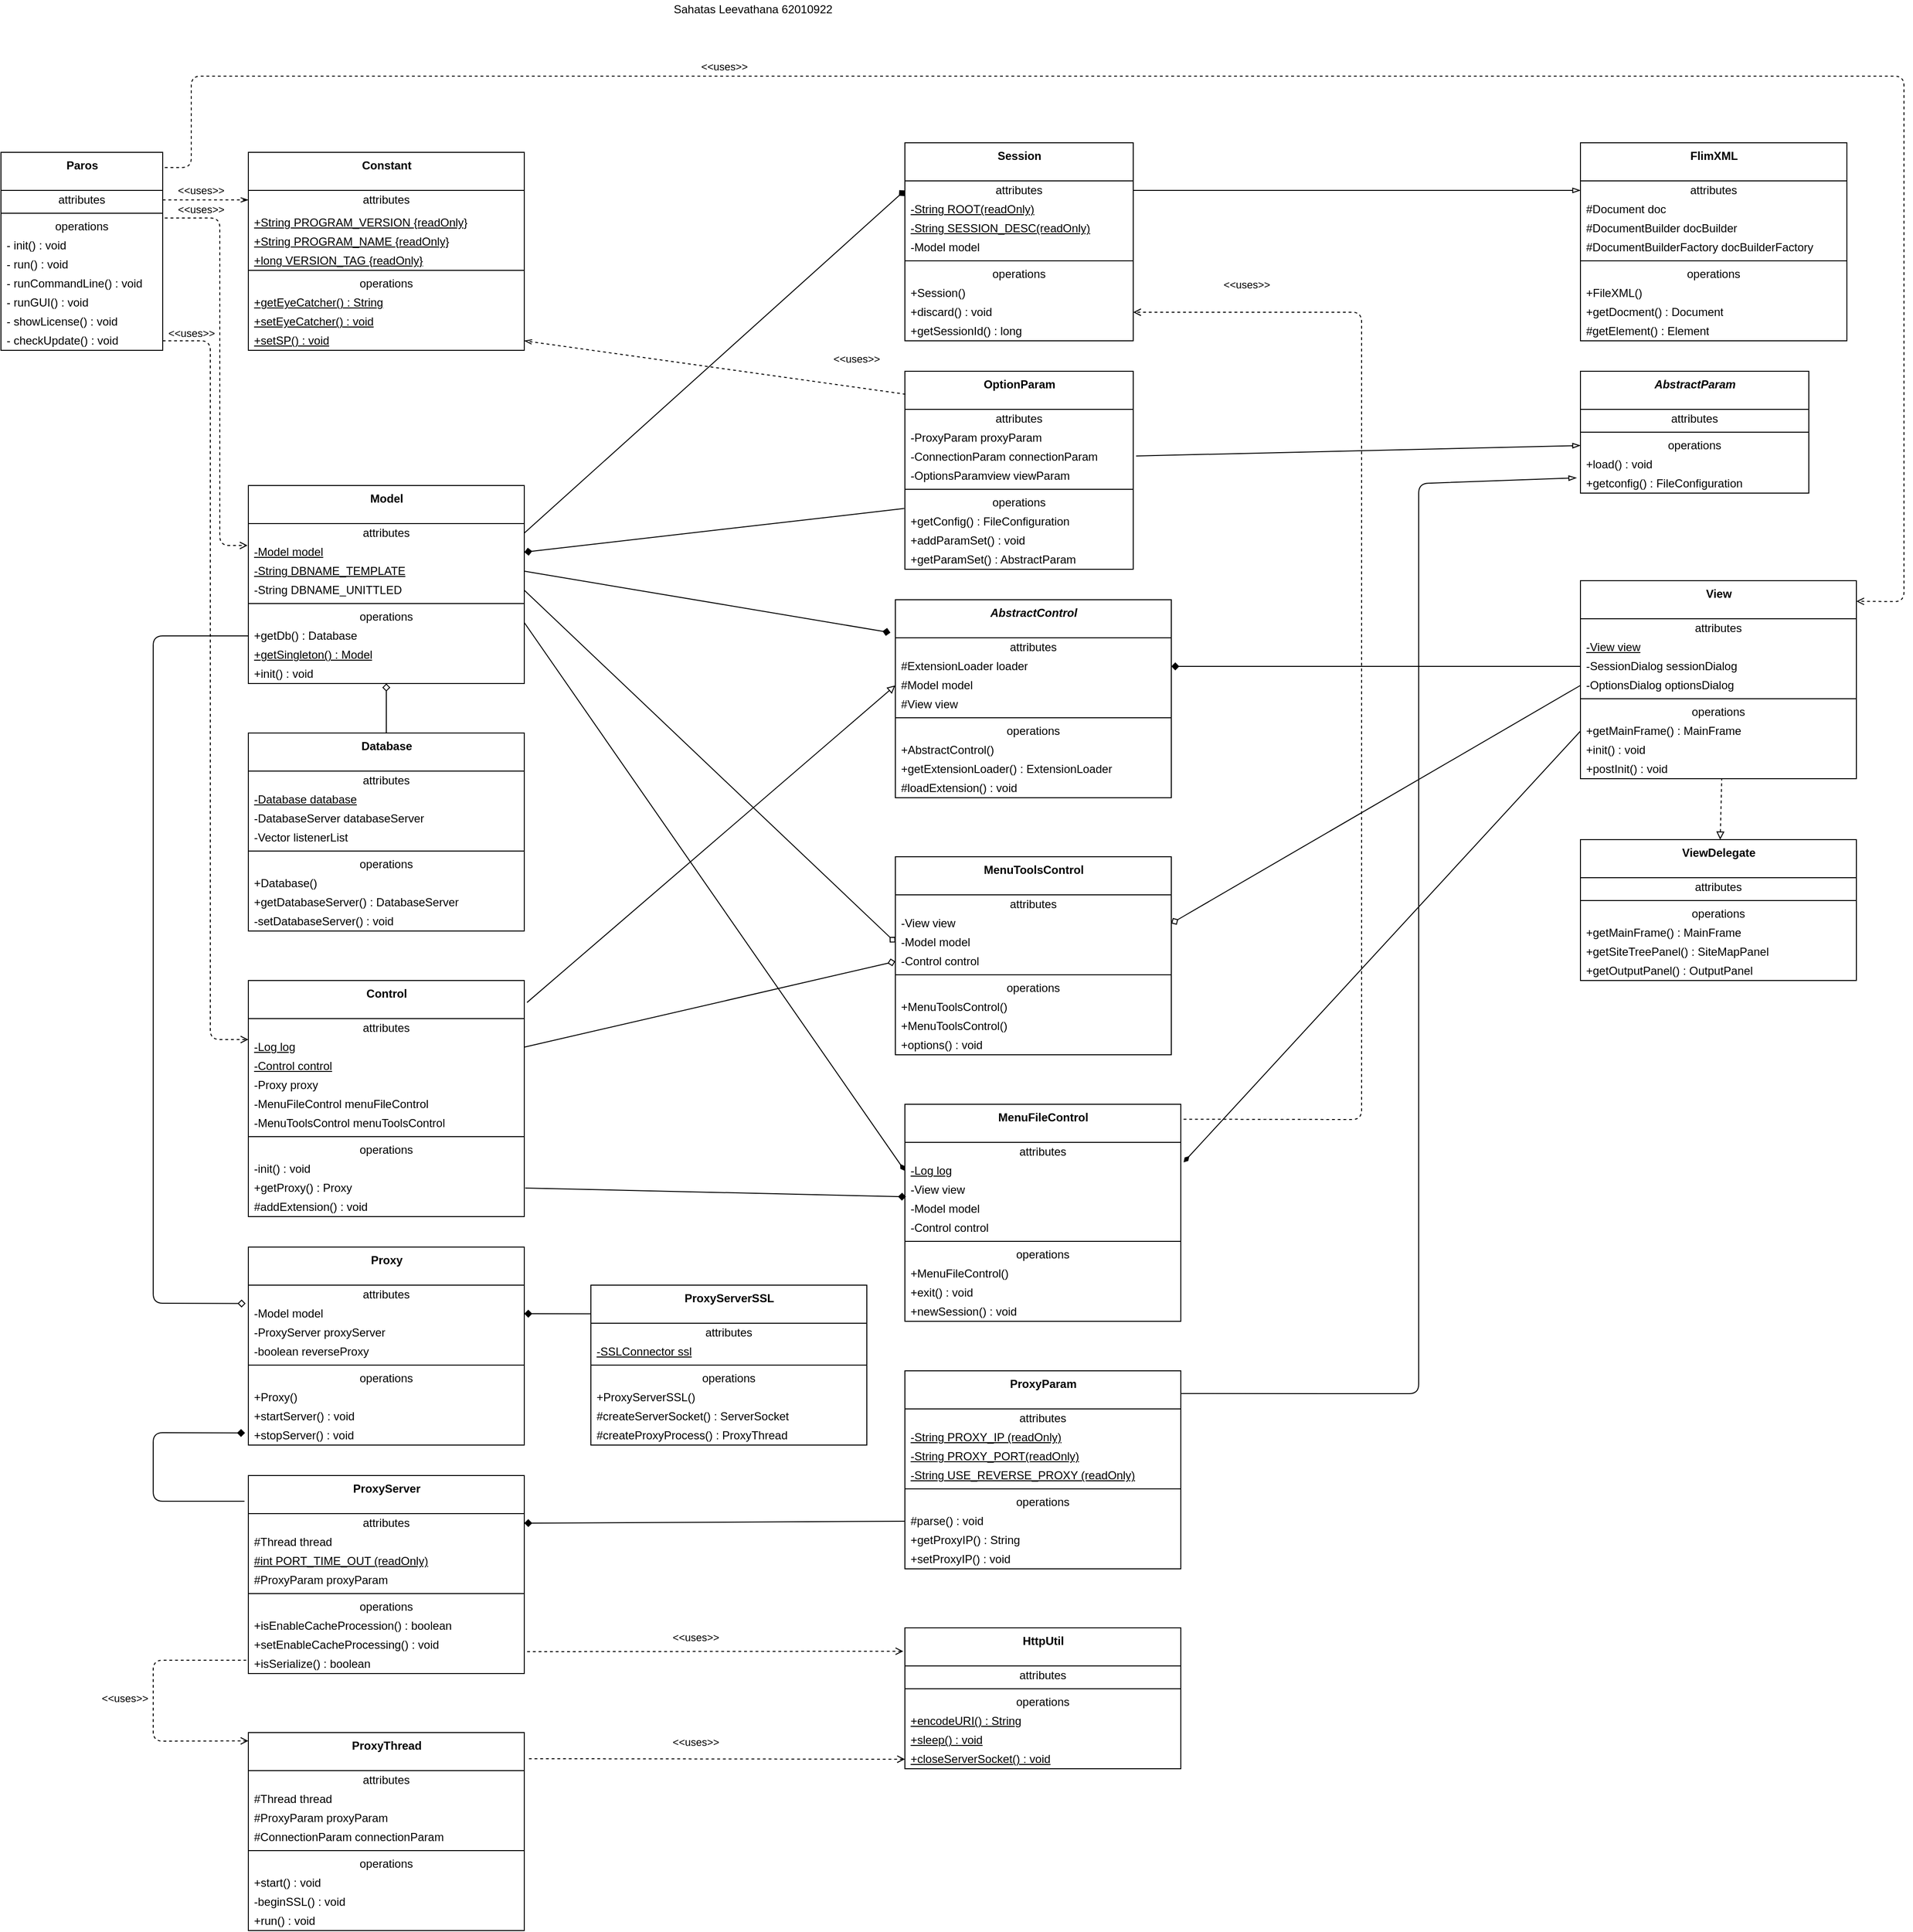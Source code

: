 <mxfile version="15.2.9" type="github">
  <diagram id="9-i47w5PVTX1CToF1FsD" name="Page-1">
    <mxGraphModel dx="1955" dy="896" grid="1" gridSize="10" guides="1" tooltips="1" connect="1" arrows="1" fold="1" page="1" pageScale="1" pageWidth="10000" pageHeight="10000" math="0" shadow="0">
      <root>
        <mxCell id="0" />
        <mxCell id="1" parent="0" />
        <mxCell id="W3UnAzeZms70oY64doQr-1" value="&lt;b&gt;Paros&lt;/b&gt;" style="swimlane;fontStyle=0;align=center;verticalAlign=top;childLayout=stackLayout;horizontal=1;startSize=40;horizontalStack=0;resizeParent=1;resizeParentMax=0;resizeLast=0;collapsible=0;marginBottom=0;html=1;" parent="1" vertex="1">
          <mxGeometry x="1560" y="1000" width="170" height="208" as="geometry" />
        </mxCell>
        <mxCell id="W3UnAzeZms70oY64doQr-2" value="attributes" style="text;html=1;strokeColor=none;fillColor=none;align=center;verticalAlign=middle;spacingLeft=4;spacingRight=4;overflow=hidden;rotatable=0;points=[[0,0.5],[1,0.5]];portConstraint=eastwest;" parent="W3UnAzeZms70oY64doQr-1" vertex="1">
          <mxGeometry y="40" width="170" height="20" as="geometry" />
        </mxCell>
        <mxCell id="W3UnAzeZms70oY64doQr-6" value="" style="line;strokeWidth=1;fillColor=none;align=left;verticalAlign=middle;spacingTop=-1;spacingLeft=3;spacingRight=3;rotatable=0;labelPosition=right;points=[];portConstraint=eastwest;" parent="W3UnAzeZms70oY64doQr-1" vertex="1">
          <mxGeometry y="60" width="170" height="8" as="geometry" />
        </mxCell>
        <mxCell id="W3UnAzeZms70oY64doQr-7" value="operations" style="text;html=1;strokeColor=none;fillColor=none;align=center;verticalAlign=middle;spacingLeft=4;spacingRight=4;overflow=hidden;rotatable=0;points=[[0,0.5],[1,0.5]];portConstraint=eastwest;" parent="W3UnAzeZms70oY64doQr-1" vertex="1">
          <mxGeometry y="68" width="170" height="20" as="geometry" />
        </mxCell>
        <mxCell id="W3UnAzeZms70oY64doQr-8" value="- init() : void" style="text;html=1;strokeColor=none;fillColor=none;align=left;verticalAlign=middle;spacingLeft=4;spacingRight=4;overflow=hidden;rotatable=0;points=[[0,0.5],[1,0.5]];portConstraint=eastwest;" parent="W3UnAzeZms70oY64doQr-1" vertex="1">
          <mxGeometry y="88" width="170" height="20" as="geometry" />
        </mxCell>
        <mxCell id="W3UnAzeZms70oY64doQr-25" value="- run() : void" style="text;html=1;strokeColor=none;fillColor=none;align=left;verticalAlign=middle;spacingLeft=4;spacingRight=4;overflow=hidden;rotatable=0;points=[[0,0.5],[1,0.5]];portConstraint=eastwest;" parent="W3UnAzeZms70oY64doQr-1" vertex="1">
          <mxGeometry y="108" width="170" height="20" as="geometry" />
        </mxCell>
        <mxCell id="W3UnAzeZms70oY64doQr-26" value="- runCommandLine() : void" style="text;html=1;strokeColor=none;fillColor=none;align=left;verticalAlign=middle;spacingLeft=4;spacingRight=4;overflow=hidden;rotatable=0;points=[[0,0.5],[1,0.5]];portConstraint=eastwest;" parent="W3UnAzeZms70oY64doQr-1" vertex="1">
          <mxGeometry y="128" width="170" height="20" as="geometry" />
        </mxCell>
        <mxCell id="W3UnAzeZms70oY64doQr-57" value="- runGUI() : void" style="text;html=1;strokeColor=none;fillColor=none;align=left;verticalAlign=middle;spacingLeft=4;spacingRight=4;overflow=hidden;rotatable=0;points=[[0,0.5],[1,0.5]];portConstraint=eastwest;" parent="W3UnAzeZms70oY64doQr-1" vertex="1">
          <mxGeometry y="148" width="170" height="20" as="geometry" />
        </mxCell>
        <mxCell id="W3UnAzeZms70oY64doQr-58" value="- showLicense() : void" style="text;html=1;strokeColor=none;fillColor=none;align=left;verticalAlign=middle;spacingLeft=4;spacingRight=4;overflow=hidden;rotatable=0;points=[[0,0.5],[1,0.5]];portConstraint=eastwest;" parent="W3UnAzeZms70oY64doQr-1" vertex="1">
          <mxGeometry y="168" width="170" height="20" as="geometry" />
        </mxCell>
        <mxCell id="W3UnAzeZms70oY64doQr-59" value="- checkUpdate() : void" style="text;html=1;strokeColor=none;fillColor=none;align=left;verticalAlign=middle;spacingLeft=4;spacingRight=4;overflow=hidden;rotatable=0;points=[[0,0.5],[1,0.5]];portConstraint=eastwest;" parent="W3UnAzeZms70oY64doQr-1" vertex="1">
          <mxGeometry y="188" width="170" height="20" as="geometry" />
        </mxCell>
        <mxCell id="W3UnAzeZms70oY64doQr-9" value="&lt;b&gt;Constant&lt;/b&gt;" style="swimlane;fontStyle=0;align=center;verticalAlign=top;childLayout=stackLayout;horizontal=1;startSize=40;horizontalStack=0;resizeParent=1;resizeParentMax=0;resizeLast=0;collapsible=0;marginBottom=0;html=1;" parent="1" vertex="1">
          <mxGeometry x="1820" y="1000" width="290" height="208" as="geometry" />
        </mxCell>
        <mxCell id="W3UnAzeZms70oY64doQr-10" value="attributes" style="text;html=1;strokeColor=none;fillColor=none;align=center;verticalAlign=middle;spacingLeft=4;spacingRight=4;overflow=hidden;rotatable=0;points=[[0,0.5],[1,0.5]];portConstraint=eastwest;" parent="W3UnAzeZms70oY64doQr-9" vertex="1">
          <mxGeometry y="40" width="290" height="20" as="geometry" />
        </mxCell>
        <mxCell id="W3UnAzeZms70oY64doQr-70" value="&lt;u&gt;+String PROGRAM_VERSION {readOnly}&lt;/u&gt;" style="text;html=1;strokeColor=none;fillColor=none;align=left;verticalAlign=top;spacingLeft=4;spacingRight=4;overflow=hidden;rotatable=0;points=[[0,0.5],[1,0.5]];portConstraint=eastwest;" parent="W3UnAzeZms70oY64doQr-9" vertex="1">
          <mxGeometry y="60" width="290" height="20" as="geometry" />
        </mxCell>
        <mxCell id="W3UnAzeZms70oY64doQr-11" value="&lt;u&gt;+String PROGRAM_NAME {readOnly}&lt;/u&gt;" style="text;html=1;strokeColor=none;fillColor=none;align=left;verticalAlign=top;spacingLeft=4;spacingRight=4;overflow=hidden;rotatable=0;points=[[0,0.5],[1,0.5]];portConstraint=eastwest;" parent="W3UnAzeZms70oY64doQr-9" vertex="1">
          <mxGeometry y="80" width="290" height="20" as="geometry" />
        </mxCell>
        <mxCell id="W3UnAzeZms70oY64doQr-71" value="&lt;u&gt;+long VERSION_TAG {readOnly}&lt;/u&gt;" style="text;html=1;strokeColor=none;fillColor=none;align=left;verticalAlign=top;spacingLeft=4;spacingRight=4;overflow=hidden;rotatable=0;points=[[0,0.5],[1,0.5]];portConstraint=eastwest;" parent="W3UnAzeZms70oY64doQr-9" vertex="1">
          <mxGeometry y="100" width="290" height="20" as="geometry" />
        </mxCell>
        <mxCell id="W3UnAzeZms70oY64doQr-14" value="" style="line;strokeWidth=1;fillColor=none;align=left;verticalAlign=middle;spacingTop=-1;spacingLeft=3;spacingRight=3;rotatable=0;labelPosition=right;points=[];portConstraint=eastwest;" parent="W3UnAzeZms70oY64doQr-9" vertex="1">
          <mxGeometry y="120" width="290" height="8" as="geometry" />
        </mxCell>
        <mxCell id="W3UnAzeZms70oY64doQr-15" value="operations" style="text;html=1;strokeColor=none;fillColor=none;align=center;verticalAlign=middle;spacingLeft=4;spacingRight=4;overflow=hidden;rotatable=0;points=[[0,0.5],[1,0.5]];portConstraint=eastwest;" parent="W3UnAzeZms70oY64doQr-9" vertex="1">
          <mxGeometry y="128" width="290" height="20" as="geometry" />
        </mxCell>
        <mxCell id="W3UnAzeZms70oY64doQr-94" value="&lt;u&gt;+getEyeCatcher() : String&lt;/u&gt;" style="text;html=1;strokeColor=none;fillColor=none;align=left;verticalAlign=middle;spacingLeft=4;spacingRight=4;overflow=hidden;rotatable=0;points=[[0,0.5],[1,0.5]];portConstraint=eastwest;" parent="W3UnAzeZms70oY64doQr-9" vertex="1">
          <mxGeometry y="148" width="290" height="20" as="geometry" />
        </mxCell>
        <mxCell id="W3UnAzeZms70oY64doQr-95" value="&lt;u&gt;+setEyeCatcher() : void&lt;/u&gt;" style="text;html=1;strokeColor=none;fillColor=none;align=left;verticalAlign=middle;spacingLeft=4;spacingRight=4;overflow=hidden;rotatable=0;points=[[0,0.5],[1,0.5]];portConstraint=eastwest;" parent="W3UnAzeZms70oY64doQr-9" vertex="1">
          <mxGeometry y="168" width="290" height="20" as="geometry" />
        </mxCell>
        <mxCell id="W3UnAzeZms70oY64doQr-96" value="&lt;u&gt;+setSP() : void&lt;/u&gt;" style="text;html=1;strokeColor=none;fillColor=none;align=left;verticalAlign=middle;spacingLeft=4;spacingRight=4;overflow=hidden;rotatable=0;points=[[0,0.5],[1,0.5]];portConstraint=eastwest;" parent="W3UnAzeZms70oY64doQr-9" vertex="1">
          <mxGeometry y="188" width="290" height="20" as="geometry" />
        </mxCell>
        <mxCell id="W3UnAzeZms70oY64doQr-17" value="" style="endArrow=openThin;html=1;entryX=0;entryY=0.5;entryDx=0;entryDy=0;exitX=1;exitY=0.5;exitDx=0;exitDy=0;dashed=1;endFill=0;" parent="1" source="W3UnAzeZms70oY64doQr-2" target="W3UnAzeZms70oY64doQr-10" edge="1">
          <mxGeometry width="50" height="50" relative="1" as="geometry">
            <mxPoint x="1730" y="1070" as="sourcePoint" />
            <mxPoint x="1790" y="1120" as="targetPoint" />
          </mxGeometry>
        </mxCell>
        <mxCell id="W3UnAzeZms70oY64doQr-18" value="&amp;lt;&amp;lt;uses&amp;gt;&amp;gt;" style="edgeLabel;html=1;align=center;verticalAlign=middle;resizable=0;points=[];" parent="W3UnAzeZms70oY64doQr-17" vertex="1" connectable="0">
          <mxGeometry x="-0.25" y="1" relative="1" as="geometry">
            <mxPoint x="6" y="-9" as="offset" />
          </mxGeometry>
        </mxCell>
        <mxCell id="CV3wMc0At_nNHOtGmtyA-39" value="&amp;lt;&amp;lt;uses&amp;gt;&amp;gt;" style="edgeLabel;html=1;align=center;verticalAlign=middle;resizable=0;points=[];" parent="W3UnAzeZms70oY64doQr-17" vertex="1" connectable="0">
          <mxGeometry x="-0.25" y="1" relative="1" as="geometry">
            <mxPoint x="556" y="-139" as="offset" />
          </mxGeometry>
        </mxCell>
        <mxCell id="W3UnAzeZms70oY64doQr-28" value="&lt;b&gt;Model&lt;/b&gt;" style="swimlane;fontStyle=0;align=center;verticalAlign=top;childLayout=stackLayout;horizontal=1;startSize=40;horizontalStack=0;resizeParent=1;resizeParentMax=0;resizeLast=0;collapsible=0;marginBottom=0;html=1;" parent="1" vertex="1">
          <mxGeometry x="1820" y="1350" width="290" height="208" as="geometry" />
        </mxCell>
        <mxCell id="W3UnAzeZms70oY64doQr-29" value="attributes" style="text;html=1;strokeColor=none;fillColor=none;align=center;verticalAlign=middle;spacingLeft=4;spacingRight=4;overflow=hidden;rotatable=0;points=[[0,0.5],[1,0.5]];portConstraint=eastwest;" parent="W3UnAzeZms70oY64doQr-28" vertex="1">
          <mxGeometry y="40" width="290" height="20" as="geometry" />
        </mxCell>
        <mxCell id="W3UnAzeZms70oY64doQr-30" value="&lt;u&gt;-Model model&lt;/u&gt;" style="text;html=1;strokeColor=none;fillColor=none;align=left;verticalAlign=middle;spacingLeft=4;spacingRight=4;overflow=hidden;rotatable=0;points=[[0,0.5],[1,0.5]];portConstraint=eastwest;" parent="W3UnAzeZms70oY64doQr-28" vertex="1">
          <mxGeometry y="60" width="290" height="20" as="geometry" />
        </mxCell>
        <mxCell id="W3UnAzeZms70oY64doQr-102" value="&lt;span&gt;-String DBNAME_TEMPLATE&lt;/span&gt;" style="text;html=1;strokeColor=none;fillColor=none;align=left;verticalAlign=middle;spacingLeft=4;spacingRight=4;overflow=hidden;rotatable=0;points=[[0,0.5],[1,0.5]];portConstraint=eastwest;fontStyle=4" parent="W3UnAzeZms70oY64doQr-28" vertex="1">
          <mxGeometry y="80" width="290" height="20" as="geometry" />
        </mxCell>
        <mxCell id="W3UnAzeZms70oY64doQr-103" value="-String DBNAME_UNITTLED" style="text;html=1;strokeColor=none;fillColor=none;align=left;verticalAlign=middle;spacingLeft=4;spacingRight=4;overflow=hidden;rotatable=0;points=[[0,0.5],[1,0.5]];portConstraint=eastwest;" parent="W3UnAzeZms70oY64doQr-28" vertex="1">
          <mxGeometry y="100" width="290" height="20" as="geometry" />
        </mxCell>
        <mxCell id="W3UnAzeZms70oY64doQr-31" value="" style="line;strokeWidth=1;fillColor=none;align=left;verticalAlign=middle;spacingTop=-1;spacingLeft=3;spacingRight=3;rotatable=0;labelPosition=right;points=[];portConstraint=eastwest;" parent="W3UnAzeZms70oY64doQr-28" vertex="1">
          <mxGeometry y="120" width="290" height="8" as="geometry" />
        </mxCell>
        <mxCell id="W3UnAzeZms70oY64doQr-32" value="operations" style="text;html=1;strokeColor=none;fillColor=none;align=center;verticalAlign=middle;spacingLeft=4;spacingRight=4;overflow=hidden;rotatable=0;points=[[0,0.5],[1,0.5]];portConstraint=eastwest;" parent="W3UnAzeZms70oY64doQr-28" vertex="1">
          <mxGeometry y="128" width="290" height="20" as="geometry" />
        </mxCell>
        <mxCell id="W3UnAzeZms70oY64doQr-100" value="+getDb() : Database" style="text;html=1;strokeColor=none;fillColor=none;align=left;verticalAlign=middle;spacingLeft=4;spacingRight=4;overflow=hidden;rotatable=0;points=[[0,0.5],[1,0.5]];portConstraint=eastwest;" parent="W3UnAzeZms70oY64doQr-28" vertex="1">
          <mxGeometry y="148" width="290" height="20" as="geometry" />
        </mxCell>
        <mxCell id="W3UnAzeZms70oY64doQr-99" value="&lt;u&gt;+getSingleton() : Model&lt;/u&gt;" style="text;html=1;strokeColor=none;fillColor=none;align=left;verticalAlign=middle;spacingLeft=4;spacingRight=4;overflow=hidden;rotatable=0;points=[[0,0.5],[1,0.5]];portConstraint=eastwest;" parent="W3UnAzeZms70oY64doQr-28" vertex="1">
          <mxGeometry y="168" width="290" height="20" as="geometry" />
        </mxCell>
        <mxCell id="W3UnAzeZms70oY64doQr-101" value="+init() : void" style="text;html=1;strokeColor=none;fillColor=none;align=left;verticalAlign=middle;spacingLeft=4;spacingRight=4;overflow=hidden;rotatable=0;points=[[0,0.5],[1,0.5]];portConstraint=eastwest;" parent="W3UnAzeZms70oY64doQr-28" vertex="1">
          <mxGeometry y="188" width="290" height="20" as="geometry" />
        </mxCell>
        <mxCell id="W3UnAzeZms70oY64doQr-34" value="" style="endArrow=open;html=1;exitX=1;exitY=0.5;exitDx=0;exitDy=0;dashed=1;endFill=0;entryX=0;entryY=0.25;entryDx=0;entryDy=0;" parent="1" source="W3UnAzeZms70oY64doQr-59" target="Bnf3mn-i6Y0lgw544Fm_-1" edge="1">
          <mxGeometry width="50" height="50" relative="1" as="geometry">
            <mxPoint x="1730" y="1083.71" as="sourcePoint" />
            <mxPoint x="1830" y="1170" as="targetPoint" />
            <Array as="points">
              <mxPoint x="1780" y="1198" />
              <mxPoint x="1780" y="1932" />
            </Array>
          </mxGeometry>
        </mxCell>
        <mxCell id="W3UnAzeZms70oY64doQr-36" value="&lt;b&gt;Session&lt;/b&gt;" style="swimlane;fontStyle=0;align=center;verticalAlign=top;childLayout=stackLayout;horizontal=1;startSize=40;horizontalStack=0;resizeParent=1;resizeParentMax=0;resizeLast=0;collapsible=0;marginBottom=0;html=1;" parent="1" vertex="1">
          <mxGeometry x="2510" y="990" width="240" height="208" as="geometry" />
        </mxCell>
        <mxCell id="W3UnAzeZms70oY64doQr-37" value="attributes" style="text;html=1;strokeColor=none;fillColor=none;align=center;verticalAlign=middle;spacingLeft=4;spacingRight=4;overflow=hidden;rotatable=0;points=[[0,0.5],[1,0.5]];portConstraint=eastwest;" parent="W3UnAzeZms70oY64doQr-36" vertex="1">
          <mxGeometry y="40" width="240" height="20" as="geometry" />
        </mxCell>
        <mxCell id="Bnf3mn-i6Y0lgw544Fm_-43" value="-String ROOT(readOnly)" style="text;html=1;strokeColor=none;fillColor=none;align=left;verticalAlign=middle;spacingLeft=4;spacingRight=4;overflow=hidden;rotatable=0;points=[[0,0.5],[1,0.5]];portConstraint=eastwest;fontStyle=4" parent="W3UnAzeZms70oY64doQr-36" vertex="1">
          <mxGeometry y="60" width="240" height="20" as="geometry" />
        </mxCell>
        <mxCell id="W3UnAzeZms70oY64doQr-38" value="-String SESSION_DESC(readOnly)" style="text;html=1;strokeColor=none;fillColor=none;align=left;verticalAlign=middle;spacingLeft=4;spacingRight=4;overflow=hidden;rotatable=0;points=[[0,0.5],[1,0.5]];portConstraint=eastwest;fontStyle=4" parent="W3UnAzeZms70oY64doQr-36" vertex="1">
          <mxGeometry y="80" width="240" height="20" as="geometry" />
        </mxCell>
        <mxCell id="Bnf3mn-i6Y0lgw544Fm_-44" value="-Model model" style="text;html=1;strokeColor=none;fillColor=none;align=left;verticalAlign=middle;spacingLeft=4;spacingRight=4;overflow=hidden;rotatable=0;points=[[0,0.5],[1,0.5]];portConstraint=eastwest;fontStyle=0" parent="W3UnAzeZms70oY64doQr-36" vertex="1">
          <mxGeometry y="100" width="240" height="20" as="geometry" />
        </mxCell>
        <mxCell id="W3UnAzeZms70oY64doQr-39" value="" style="line;strokeWidth=1;fillColor=none;align=left;verticalAlign=middle;spacingTop=-1;spacingLeft=3;spacingRight=3;rotatable=0;labelPosition=right;points=[];portConstraint=eastwest;" parent="W3UnAzeZms70oY64doQr-36" vertex="1">
          <mxGeometry y="120" width="240" height="8" as="geometry" />
        </mxCell>
        <mxCell id="W3UnAzeZms70oY64doQr-40" value="operations" style="text;html=1;strokeColor=none;fillColor=none;align=center;verticalAlign=middle;spacingLeft=4;spacingRight=4;overflow=hidden;rotatable=0;points=[[0,0.5],[1,0.5]];portConstraint=eastwest;" parent="W3UnAzeZms70oY64doQr-36" vertex="1">
          <mxGeometry y="128" width="240" height="20" as="geometry" />
        </mxCell>
        <mxCell id="W3UnAzeZms70oY64doQr-104" value="+Session()" style="text;html=1;strokeColor=none;fillColor=none;align=left;verticalAlign=middle;spacingLeft=4;spacingRight=4;overflow=hidden;rotatable=0;points=[[0,0.5],[1,0.5]];portConstraint=eastwest;" parent="W3UnAzeZms70oY64doQr-36" vertex="1">
          <mxGeometry y="148" width="240" height="20" as="geometry" />
        </mxCell>
        <mxCell id="Bnf3mn-i6Y0lgw544Fm_-55" value="+discard() : void" style="text;html=1;strokeColor=none;fillColor=none;align=left;verticalAlign=middle;spacingLeft=4;spacingRight=4;overflow=hidden;rotatable=0;points=[[0,0.5],[1,0.5]];portConstraint=eastwest;" parent="W3UnAzeZms70oY64doQr-36" vertex="1">
          <mxGeometry y="168" width="240" height="20" as="geometry" />
        </mxCell>
        <mxCell id="Bnf3mn-i6Y0lgw544Fm_-56" value="+getSessionId() : long" style="text;html=1;strokeColor=none;fillColor=none;align=left;verticalAlign=middle;spacingLeft=4;spacingRight=4;overflow=hidden;rotatable=0;points=[[0,0.5],[1,0.5]];portConstraint=eastwest;" parent="W3UnAzeZms70oY64doQr-36" vertex="1">
          <mxGeometry y="188" width="240" height="20" as="geometry" />
        </mxCell>
        <mxCell id="W3UnAzeZms70oY64doQr-42" value="" style="endArrow=diamond;html=1;exitX=1;exitY=0.5;exitDx=0;exitDy=0;startArrow=none;startFill=0;endFill=1;entryX=0;entryY=0.5;entryDx=0;entryDy=0;" parent="1" source="W3UnAzeZms70oY64doQr-29" target="W3UnAzeZms70oY64doQr-37" edge="1">
          <mxGeometry width="50" height="50" relative="1" as="geometry">
            <mxPoint x="1960" y="1190" as="sourcePoint" />
            <mxPoint x="2010" y="1140" as="targetPoint" />
          </mxGeometry>
        </mxCell>
        <mxCell id="W3UnAzeZms70oY64doQr-43" value="&lt;b&gt;OptionParam&lt;/b&gt;" style="swimlane;fontStyle=0;align=center;verticalAlign=top;childLayout=stackLayout;horizontal=1;startSize=40;horizontalStack=0;resizeParent=1;resizeParentMax=0;resizeLast=0;collapsible=0;marginBottom=0;html=1;" parent="1" vertex="1">
          <mxGeometry x="2510" y="1230" width="240" height="208" as="geometry" />
        </mxCell>
        <mxCell id="W3UnAzeZms70oY64doQr-44" value="attributes" style="text;html=1;strokeColor=none;fillColor=none;align=center;verticalAlign=middle;spacingLeft=4;spacingRight=4;overflow=hidden;rotatable=0;points=[[0,0.5],[1,0.5]];portConstraint=eastwest;" parent="W3UnAzeZms70oY64doQr-43" vertex="1">
          <mxGeometry y="40" width="240" height="20" as="geometry" />
        </mxCell>
        <mxCell id="W3UnAzeZms70oY64doQr-45" value="-ProxyParam proxyParam" style="text;html=1;strokeColor=none;fillColor=none;align=left;verticalAlign=middle;spacingLeft=4;spacingRight=4;overflow=hidden;rotatable=0;points=[[0,0.5],[1,0.5]];portConstraint=eastwest;" parent="W3UnAzeZms70oY64doQr-43" vertex="1">
          <mxGeometry y="60" width="240" height="20" as="geometry" />
        </mxCell>
        <mxCell id="Bnf3mn-i6Y0lgw544Fm_-45" value="-ConnectionParam connectionParam" style="text;html=1;strokeColor=none;fillColor=none;align=left;verticalAlign=middle;spacingLeft=4;spacingRight=4;overflow=hidden;rotatable=0;points=[[0,0.5],[1,0.5]];portConstraint=eastwest;" parent="W3UnAzeZms70oY64doQr-43" vertex="1">
          <mxGeometry y="80" width="240" height="20" as="geometry" />
        </mxCell>
        <mxCell id="Bnf3mn-i6Y0lgw544Fm_-46" value="-OptionsParamview viewParam" style="text;html=1;strokeColor=none;fillColor=none;align=left;verticalAlign=middle;spacingLeft=4;spacingRight=4;overflow=hidden;rotatable=0;points=[[0,0.5],[1,0.5]];portConstraint=eastwest;" parent="W3UnAzeZms70oY64doQr-43" vertex="1">
          <mxGeometry y="100" width="240" height="20" as="geometry" />
        </mxCell>
        <mxCell id="W3UnAzeZms70oY64doQr-46" value="" style="line;strokeWidth=1;fillColor=none;align=left;verticalAlign=middle;spacingTop=-1;spacingLeft=3;spacingRight=3;rotatable=0;labelPosition=right;points=[];portConstraint=eastwest;" parent="W3UnAzeZms70oY64doQr-43" vertex="1">
          <mxGeometry y="120" width="240" height="8" as="geometry" />
        </mxCell>
        <mxCell id="W3UnAzeZms70oY64doQr-47" value="operations" style="text;html=1;strokeColor=none;fillColor=none;align=center;verticalAlign=middle;spacingLeft=4;spacingRight=4;overflow=hidden;rotatable=0;points=[[0,0.5],[1,0.5]];portConstraint=eastwest;" parent="W3UnAzeZms70oY64doQr-43" vertex="1">
          <mxGeometry y="128" width="240" height="20" as="geometry" />
        </mxCell>
        <mxCell id="Bnf3mn-i6Y0lgw544Fm_-47" value="+getConfig() : FileConfiguration" style="text;html=1;strokeColor=none;fillColor=none;align=left;verticalAlign=middle;spacingLeft=4;spacingRight=4;overflow=hidden;rotatable=0;points=[[0,0.5],[1,0.5]];portConstraint=eastwest;" parent="W3UnAzeZms70oY64doQr-43" vertex="1">
          <mxGeometry y="148" width="240" height="20" as="geometry" />
        </mxCell>
        <mxCell id="Bnf3mn-i6Y0lgw544Fm_-51" value="+addParamSet()&lt;span style=&quot;white-space: pre&quot;&gt; : void&lt;/span&gt;" style="text;html=1;strokeColor=none;fillColor=none;align=left;verticalAlign=middle;spacingLeft=4;spacingRight=4;overflow=hidden;rotatable=0;points=[[0,0.5],[1,0.5]];portConstraint=eastwest;" parent="W3UnAzeZms70oY64doQr-43" vertex="1">
          <mxGeometry y="168" width="240" height="20" as="geometry" />
        </mxCell>
        <mxCell id="Bnf3mn-i6Y0lgw544Fm_-52" value="+getParamSet() : AbstractParam" style="text;html=1;strokeColor=none;fillColor=none;align=left;verticalAlign=middle;spacingLeft=4;spacingRight=4;overflow=hidden;rotatable=0;points=[[0,0.5],[1,0.5]];portConstraint=eastwest;" parent="W3UnAzeZms70oY64doQr-43" vertex="1">
          <mxGeometry y="188" width="240" height="20" as="geometry" />
        </mxCell>
        <mxCell id="W3UnAzeZms70oY64doQr-49" value="" style="endArrow=none;html=1;startArrow=diamond;startFill=1;endFill=0;entryX=-0.003;entryY=0.808;entryDx=0;entryDy=0;entryPerimeter=0;exitX=1;exitY=0.5;exitDx=0;exitDy=0;" parent="1" source="W3UnAzeZms70oY64doQr-30" target="W3UnAzeZms70oY64doQr-47" edge="1">
          <mxGeometry width="50" height="50" relative="1" as="geometry">
            <mxPoint x="2112" y="1895" as="sourcePoint" />
            <mxPoint x="2180" y="1895" as="targetPoint" />
            <Array as="points" />
          </mxGeometry>
        </mxCell>
        <mxCell id="W3UnAzeZms70oY64doQr-50" value="&lt;b&gt;FlimXML&lt;/b&gt;" style="swimlane;fontStyle=0;align=center;verticalAlign=top;childLayout=stackLayout;horizontal=1;startSize=40;horizontalStack=0;resizeParent=1;resizeParentMax=0;resizeLast=0;collapsible=0;marginBottom=0;html=1;" parent="1" vertex="1">
          <mxGeometry x="3220" y="990" width="280" height="208" as="geometry" />
        </mxCell>
        <mxCell id="W3UnAzeZms70oY64doQr-51" value="attributes" style="text;html=1;strokeColor=none;fillColor=none;align=center;verticalAlign=middle;spacingLeft=4;spacingRight=4;overflow=hidden;rotatable=0;points=[[0,0.5],[1,0.5]];portConstraint=eastwest;" parent="W3UnAzeZms70oY64doQr-50" vertex="1">
          <mxGeometry y="40" width="280" height="20" as="geometry" />
        </mxCell>
        <mxCell id="Bnf3mn-i6Y0lgw544Fm_-57" value="#Document doc" style="text;html=1;strokeColor=none;fillColor=none;align=left;verticalAlign=middle;spacingLeft=4;spacingRight=4;overflow=hidden;rotatable=0;points=[[0,0.5],[1,0.5]];portConstraint=eastwest;" parent="W3UnAzeZms70oY64doQr-50" vertex="1">
          <mxGeometry y="60" width="280" height="20" as="geometry" />
        </mxCell>
        <mxCell id="Bnf3mn-i6Y0lgw544Fm_-58" value="#DocumentBuilder docBuilder" style="text;html=1;strokeColor=none;fillColor=none;align=left;verticalAlign=middle;spacingLeft=4;spacingRight=4;overflow=hidden;rotatable=0;points=[[0,0.5],[1,0.5]];portConstraint=eastwest;" parent="W3UnAzeZms70oY64doQr-50" vertex="1">
          <mxGeometry y="80" width="280" height="20" as="geometry" />
        </mxCell>
        <mxCell id="W3UnAzeZms70oY64doQr-52" value="#DocumentBuilderFactory docBuilderFactory" style="text;html=1;strokeColor=none;fillColor=none;align=left;verticalAlign=middle;spacingLeft=4;spacingRight=4;overflow=hidden;rotatable=0;points=[[0,0.5],[1,0.5]];portConstraint=eastwest;" parent="W3UnAzeZms70oY64doQr-50" vertex="1">
          <mxGeometry y="100" width="280" height="20" as="geometry" />
        </mxCell>
        <mxCell id="W3UnAzeZms70oY64doQr-53" value="" style="line;strokeWidth=1;fillColor=none;align=left;verticalAlign=middle;spacingTop=-1;spacingLeft=3;spacingRight=3;rotatable=0;labelPosition=right;points=[];portConstraint=eastwest;" parent="W3UnAzeZms70oY64doQr-50" vertex="1">
          <mxGeometry y="120" width="280" height="8" as="geometry" />
        </mxCell>
        <mxCell id="W3UnAzeZms70oY64doQr-54" value="operations" style="text;html=1;strokeColor=none;fillColor=none;align=center;verticalAlign=middle;spacingLeft=4;spacingRight=4;overflow=hidden;rotatable=0;points=[[0,0.5],[1,0.5]];portConstraint=eastwest;" parent="W3UnAzeZms70oY64doQr-50" vertex="1">
          <mxGeometry y="128" width="280" height="20" as="geometry" />
        </mxCell>
        <mxCell id="Bnf3mn-i6Y0lgw544Fm_-59" value="+FileXML()" style="text;html=1;strokeColor=none;fillColor=none;align=left;verticalAlign=middle;spacingLeft=4;spacingRight=4;overflow=hidden;rotatable=0;points=[[0,0.5],[1,0.5]];portConstraint=eastwest;" parent="W3UnAzeZms70oY64doQr-50" vertex="1">
          <mxGeometry y="148" width="280" height="20" as="geometry" />
        </mxCell>
        <mxCell id="Bnf3mn-i6Y0lgw544Fm_-60" value="+getDocment() : Document" style="text;html=1;strokeColor=none;fillColor=none;align=left;verticalAlign=middle;spacingLeft=4;spacingRight=4;overflow=hidden;rotatable=0;points=[[0,0.5],[1,0.5]];portConstraint=eastwest;" parent="W3UnAzeZms70oY64doQr-50" vertex="1">
          <mxGeometry y="168" width="280" height="20" as="geometry" />
        </mxCell>
        <mxCell id="Bnf3mn-i6Y0lgw544Fm_-61" value="#getElement() : Element" style="text;html=1;strokeColor=none;fillColor=none;align=left;verticalAlign=middle;spacingLeft=4;spacingRight=4;overflow=hidden;rotatable=0;points=[[0,0.5],[1,0.5]];portConstraint=eastwest;" parent="W3UnAzeZms70oY64doQr-50" vertex="1">
          <mxGeometry y="188" width="280" height="20" as="geometry" />
        </mxCell>
        <mxCell id="W3UnAzeZms70oY64doQr-56" value="" style="endArrow=blockThin;html=1;exitX=1;exitY=0.5;exitDx=0;exitDy=0;entryX=0;entryY=0.5;entryDx=0;entryDy=0;endFill=0;" parent="1" source="W3UnAzeZms70oY64doQr-37" target="W3UnAzeZms70oY64doQr-51" edge="1">
          <mxGeometry width="50" height="50" relative="1" as="geometry">
            <mxPoint x="2330" y="1340" as="sourcePoint" />
            <mxPoint x="2380" y="1290" as="targetPoint" />
          </mxGeometry>
        </mxCell>
        <mxCell id="Bnf3mn-i6Y0lgw544Fm_-1" value="&lt;b&gt;Control&lt;/b&gt;" style="swimlane;fontStyle=0;align=center;verticalAlign=top;childLayout=stackLayout;horizontal=1;startSize=40;horizontalStack=0;resizeParent=1;resizeParentMax=0;resizeLast=0;collapsible=0;marginBottom=0;html=1;" parent="1" vertex="1">
          <mxGeometry x="1820" y="1870" width="290" height="248" as="geometry" />
        </mxCell>
        <mxCell id="Bnf3mn-i6Y0lgw544Fm_-8" value="attributes" style="text;html=1;strokeColor=none;fillColor=none;align=center;verticalAlign=middle;spacingLeft=4;spacingRight=4;overflow=hidden;rotatable=0;points=[[0,0.5],[1,0.5]];portConstraint=eastwest;" parent="Bnf3mn-i6Y0lgw544Fm_-1" vertex="1">
          <mxGeometry y="40" width="290" height="20" as="geometry" />
        </mxCell>
        <mxCell id="Bnf3mn-i6Y0lgw544Fm_-2" value="-Log log" style="text;html=1;strokeColor=none;fillColor=none;align=left;verticalAlign=middle;spacingLeft=4;spacingRight=4;overflow=hidden;rotatable=0;points=[[0,0.5],[1,0.5]];portConstraint=eastwest;fontStyle=4" parent="Bnf3mn-i6Y0lgw544Fm_-1" vertex="1">
          <mxGeometry y="60" width="290" height="20" as="geometry" />
        </mxCell>
        <mxCell id="Bnf3mn-i6Y0lgw544Fm_-9" value="-Control control" style="text;html=1;strokeColor=none;fillColor=none;align=left;verticalAlign=middle;spacingLeft=4;spacingRight=4;overflow=hidden;rotatable=0;points=[[0,0.5],[1,0.5]];portConstraint=eastwest;fontStyle=4" parent="Bnf3mn-i6Y0lgw544Fm_-1" vertex="1">
          <mxGeometry y="80" width="290" height="20" as="geometry" />
        </mxCell>
        <mxCell id="Bnf3mn-i6Y0lgw544Fm_-11" value="-Proxy proxy" style="text;html=1;strokeColor=none;fillColor=none;align=left;verticalAlign=middle;spacingLeft=4;spacingRight=4;overflow=hidden;rotatable=0;points=[[0,0.5],[1,0.5]];portConstraint=eastwest;" parent="Bnf3mn-i6Y0lgw544Fm_-1" vertex="1">
          <mxGeometry y="100" width="290" height="20" as="geometry" />
        </mxCell>
        <mxCell id="Bnf3mn-i6Y0lgw544Fm_-73" value="-MenuFileControl menuFileControl" style="text;html=1;strokeColor=none;fillColor=none;align=left;verticalAlign=middle;spacingLeft=4;spacingRight=4;overflow=hidden;rotatable=0;points=[[0,0.5],[1,0.5]];portConstraint=eastwest;" parent="Bnf3mn-i6Y0lgw544Fm_-1" vertex="1">
          <mxGeometry y="120" width="290" height="20" as="geometry" />
        </mxCell>
        <mxCell id="Bnf3mn-i6Y0lgw544Fm_-74" value="-MenuToolsControl menuToolsControl" style="text;html=1;strokeColor=none;fillColor=none;align=left;verticalAlign=middle;spacingLeft=4;spacingRight=4;overflow=hidden;rotatable=0;points=[[0,0.5],[1,0.5]];portConstraint=eastwest;" parent="Bnf3mn-i6Y0lgw544Fm_-1" vertex="1">
          <mxGeometry y="140" width="290" height="20" as="geometry" />
        </mxCell>
        <mxCell id="Bnf3mn-i6Y0lgw544Fm_-4" value="" style="line;strokeWidth=1;fillColor=none;align=left;verticalAlign=middle;spacingTop=-1;spacingLeft=3;spacingRight=3;rotatable=0;labelPosition=right;points=[];portConstraint=eastwest;" parent="Bnf3mn-i6Y0lgw544Fm_-1" vertex="1">
          <mxGeometry y="160" width="290" height="8" as="geometry" />
        </mxCell>
        <mxCell id="Bnf3mn-i6Y0lgw544Fm_-5" value="operations" style="text;html=1;strokeColor=none;fillColor=none;align=center;verticalAlign=middle;spacingLeft=4;spacingRight=4;overflow=hidden;rotatable=0;points=[[0,0.5],[1,0.5]];portConstraint=eastwest;" parent="Bnf3mn-i6Y0lgw544Fm_-1" vertex="1">
          <mxGeometry y="168" width="290" height="20" as="geometry" />
        </mxCell>
        <mxCell id="Bnf3mn-i6Y0lgw544Fm_-12" value="-init() : void" style="text;html=1;strokeColor=none;fillColor=none;align=left;verticalAlign=middle;spacingLeft=4;spacingRight=4;overflow=hidden;rotatable=0;points=[[0,0.5],[1,0.5]];portConstraint=eastwest;" parent="Bnf3mn-i6Y0lgw544Fm_-1" vertex="1">
          <mxGeometry y="188" width="290" height="20" as="geometry" />
        </mxCell>
        <mxCell id="Bnf3mn-i6Y0lgw544Fm_-13" value="+getProxy() : Proxy" style="text;html=1;strokeColor=none;fillColor=none;align=left;verticalAlign=middle;spacingLeft=4;spacingRight=4;overflow=hidden;rotatable=0;points=[[0,0.5],[1,0.5]];portConstraint=eastwest;" parent="Bnf3mn-i6Y0lgw544Fm_-1" vertex="1">
          <mxGeometry y="208" width="290" height="20" as="geometry" />
        </mxCell>
        <mxCell id="Bnf3mn-i6Y0lgw544Fm_-14" value="#addExtension() : void" style="text;html=1;strokeColor=none;fillColor=none;align=left;verticalAlign=middle;spacingLeft=4;spacingRight=4;overflow=hidden;rotatable=0;points=[[0,0.5],[1,0.5]];portConstraint=eastwest;" parent="Bnf3mn-i6Y0lgw544Fm_-1" vertex="1">
          <mxGeometry y="228" width="290" height="20" as="geometry" />
        </mxCell>
        <mxCell id="Bnf3mn-i6Y0lgw544Fm_-6" value="" style="endArrow=open;html=1;exitX=1.013;exitY=0.05;exitDx=0;exitDy=0;dashed=1;endFill=0;exitPerimeter=0;entryX=-0.003;entryY=0.15;entryDx=0;entryDy=0;entryPerimeter=0;" parent="1" source="W3UnAzeZms70oY64doQr-7" target="W3UnAzeZms70oY64doQr-30" edge="1">
          <mxGeometry width="50" height="50" relative="1" as="geometry">
            <mxPoint x="1740" y="1088" as="sourcePoint" />
            <mxPoint x="1820" y="1812" as="targetPoint" />
            <Array as="points">
              <mxPoint x="1790" y="1069" />
              <mxPoint x="1790" y="1413" />
            </Array>
          </mxGeometry>
        </mxCell>
        <mxCell id="Bnf3mn-i6Y0lgw544Fm_-7" value="&amp;lt;&amp;lt;uses&amp;gt;&amp;gt;" style="edgeLabel;html=1;align=center;verticalAlign=middle;resizable=0;points=[];" parent="Bnf3mn-i6Y0lgw544Fm_-6" vertex="1" connectable="0">
          <mxGeometry x="-0.25" y="1" relative="1" as="geometry">
            <mxPoint x="-21" y="-113" as="offset" />
          </mxGeometry>
        </mxCell>
        <mxCell id="Bnf3mn-i6Y0lgw544Fm_-15" value="&lt;b&gt;&lt;i&gt;AbstractControl&lt;/i&gt;&lt;/b&gt;" style="swimlane;fontStyle=0;align=center;verticalAlign=top;childLayout=stackLayout;horizontal=1;startSize=40;horizontalStack=0;resizeParent=1;resizeParentMax=0;resizeLast=0;collapsible=0;marginBottom=0;html=1;" parent="1" vertex="1">
          <mxGeometry x="2500" y="1470" width="290" height="208" as="geometry" />
        </mxCell>
        <mxCell id="Bnf3mn-i6Y0lgw544Fm_-16" value="attributes" style="text;html=1;strokeColor=none;fillColor=none;align=center;verticalAlign=middle;spacingLeft=4;spacingRight=4;overflow=hidden;rotatable=0;points=[[0,0.5],[1,0.5]];portConstraint=eastwest;" parent="Bnf3mn-i6Y0lgw544Fm_-15" vertex="1">
          <mxGeometry y="40" width="290" height="20" as="geometry" />
        </mxCell>
        <mxCell id="Bnf3mn-i6Y0lgw544Fm_-25" value="#ExtensionLoader loader" style="text;html=1;strokeColor=none;fillColor=none;align=left;verticalAlign=middle;spacingLeft=4;spacingRight=4;overflow=hidden;rotatable=0;points=[[0,0.5],[1,0.5]];portConstraint=eastwest;" parent="Bnf3mn-i6Y0lgw544Fm_-15" vertex="1">
          <mxGeometry y="60" width="290" height="20" as="geometry" />
        </mxCell>
        <mxCell id="Bnf3mn-i6Y0lgw544Fm_-27" value="#Model model" style="text;html=1;strokeColor=none;fillColor=none;align=left;verticalAlign=middle;spacingLeft=4;spacingRight=4;overflow=hidden;rotatable=0;points=[[0,0.5],[1,0.5]];portConstraint=eastwest;" parent="Bnf3mn-i6Y0lgw544Fm_-15" vertex="1">
          <mxGeometry y="80" width="290" height="20" as="geometry" />
        </mxCell>
        <mxCell id="Bnf3mn-i6Y0lgw544Fm_-26" value="#View view" style="text;html=1;strokeColor=none;fillColor=none;align=left;verticalAlign=middle;spacingLeft=4;spacingRight=4;overflow=hidden;rotatable=0;points=[[0,0.5],[1,0.5]];portConstraint=eastwest;" parent="Bnf3mn-i6Y0lgw544Fm_-15" vertex="1">
          <mxGeometry y="100" width="290" height="20" as="geometry" />
        </mxCell>
        <mxCell id="Bnf3mn-i6Y0lgw544Fm_-20" value="" style="line;strokeWidth=1;fillColor=none;align=left;verticalAlign=middle;spacingTop=-1;spacingLeft=3;spacingRight=3;rotatable=0;labelPosition=right;points=[];portConstraint=eastwest;" parent="Bnf3mn-i6Y0lgw544Fm_-15" vertex="1">
          <mxGeometry y="120" width="290" height="8" as="geometry" />
        </mxCell>
        <mxCell id="Bnf3mn-i6Y0lgw544Fm_-21" value="operations" style="text;html=1;strokeColor=none;fillColor=none;align=center;verticalAlign=middle;spacingLeft=4;spacingRight=4;overflow=hidden;rotatable=0;points=[[0,0.5],[1,0.5]];portConstraint=eastwest;" parent="Bnf3mn-i6Y0lgw544Fm_-15" vertex="1">
          <mxGeometry y="128" width="290" height="20" as="geometry" />
        </mxCell>
        <mxCell id="Bnf3mn-i6Y0lgw544Fm_-22" value="+AbstractControl()" style="text;html=1;strokeColor=none;fillColor=none;align=left;verticalAlign=middle;spacingLeft=4;spacingRight=4;overflow=hidden;rotatable=0;points=[[0,0.5],[1,0.5]];portConstraint=eastwest;" parent="Bnf3mn-i6Y0lgw544Fm_-15" vertex="1">
          <mxGeometry y="148" width="290" height="20" as="geometry" />
        </mxCell>
        <mxCell id="Bnf3mn-i6Y0lgw544Fm_-23" value="+getExtensionLoader() : ExtensionLoader" style="text;html=1;strokeColor=none;fillColor=none;align=left;verticalAlign=middle;spacingLeft=4;spacingRight=4;overflow=hidden;rotatable=0;points=[[0,0.5],[1,0.5]];portConstraint=eastwest;" parent="Bnf3mn-i6Y0lgw544Fm_-15" vertex="1">
          <mxGeometry y="168" width="290" height="20" as="geometry" />
        </mxCell>
        <mxCell id="Bnf3mn-i6Y0lgw544Fm_-24" value="#loadExtension() : void" style="text;html=1;strokeColor=none;fillColor=none;align=left;verticalAlign=middle;spacingLeft=4;spacingRight=4;overflow=hidden;rotatable=0;points=[[0,0.5],[1,0.5]];portConstraint=eastwest;" parent="Bnf3mn-i6Y0lgw544Fm_-15" vertex="1">
          <mxGeometry y="188" width="290" height="20" as="geometry" />
        </mxCell>
        <mxCell id="Bnf3mn-i6Y0lgw544Fm_-28" value="" style="endArrow=block;html=1;endFill=0;exitX=1.01;exitY=0.093;exitDx=0;exitDy=0;entryX=0;entryY=0.5;entryDx=0;entryDy=0;exitPerimeter=0;" parent="1" source="Bnf3mn-i6Y0lgw544Fm_-1" target="Bnf3mn-i6Y0lgw544Fm_-27" edge="1">
          <mxGeometry width="50" height="50" relative="1" as="geometry">
            <mxPoint x="1721" y="2200" as="sourcePoint" />
            <mxPoint x="1720" y="2230" as="targetPoint" />
            <Array as="points" />
          </mxGeometry>
        </mxCell>
        <mxCell id="Bnf3mn-i6Y0lgw544Fm_-29" value="" style="endArrow=none;html=1;exitX=-0.018;exitY=0.166;exitDx=0;exitDy=0;endFill=0;exitPerimeter=0;startArrow=diamond;startFill=1;entryX=1;entryY=0.5;entryDx=0;entryDy=0;" parent="1" source="Bnf3mn-i6Y0lgw544Fm_-15" target="W3UnAzeZms70oY64doQr-102" edge="1">
          <mxGeometry width="50" height="50" relative="1" as="geometry">
            <mxPoint x="2360" y="2210" as="sourcePoint" />
            <mxPoint x="2060" y="2090" as="targetPoint" />
            <Array as="points" />
          </mxGeometry>
        </mxCell>
        <mxCell id="Bnf3mn-i6Y0lgw544Fm_-31" value="&lt;b&gt;View&lt;/b&gt;" style="swimlane;fontStyle=0;align=center;verticalAlign=top;childLayout=stackLayout;horizontal=1;startSize=40;horizontalStack=0;resizeParent=1;resizeParentMax=0;resizeLast=0;collapsible=0;marginBottom=0;html=1;" parent="1" vertex="1">
          <mxGeometry x="3220" y="1450" width="290" height="208" as="geometry" />
        </mxCell>
        <mxCell id="Bnf3mn-i6Y0lgw544Fm_-32" value="attributes" style="text;html=1;strokeColor=none;fillColor=none;align=center;verticalAlign=middle;spacingLeft=4;spacingRight=4;overflow=hidden;rotatable=0;points=[[0,0.5],[1,0.5]];portConstraint=eastwest;" parent="Bnf3mn-i6Y0lgw544Fm_-31" vertex="1">
          <mxGeometry y="40" width="290" height="20" as="geometry" />
        </mxCell>
        <mxCell id="Bnf3mn-i6Y0lgw544Fm_-33" value="&lt;u&gt;-View view&lt;/u&gt;" style="text;html=1;strokeColor=none;fillColor=none;align=left;verticalAlign=middle;spacingLeft=4;spacingRight=4;overflow=hidden;rotatable=0;points=[[0,0.5],[1,0.5]];portConstraint=eastwest;" parent="Bnf3mn-i6Y0lgw544Fm_-31" vertex="1">
          <mxGeometry y="60" width="290" height="20" as="geometry" />
        </mxCell>
        <mxCell id="Bnf3mn-i6Y0lgw544Fm_-34" value="&lt;span&gt;-SessionDialog sessionDialog&lt;/span&gt;" style="text;html=1;strokeColor=none;fillColor=none;align=left;verticalAlign=middle;spacingLeft=4;spacingRight=4;overflow=hidden;rotatable=0;points=[[0,0.5],[1,0.5]];portConstraint=eastwest;fontStyle=0" parent="Bnf3mn-i6Y0lgw544Fm_-31" vertex="1">
          <mxGeometry y="80" width="290" height="20" as="geometry" />
        </mxCell>
        <mxCell id="Bnf3mn-i6Y0lgw544Fm_-35" value="-OptionsDialog optionsDialog" style="text;html=1;strokeColor=none;fillColor=none;align=left;verticalAlign=middle;spacingLeft=4;spacingRight=4;overflow=hidden;rotatable=0;points=[[0,0.5],[1,0.5]];portConstraint=eastwest;" parent="Bnf3mn-i6Y0lgw544Fm_-31" vertex="1">
          <mxGeometry y="100" width="290" height="20" as="geometry" />
        </mxCell>
        <mxCell id="Bnf3mn-i6Y0lgw544Fm_-36" value="" style="line;strokeWidth=1;fillColor=none;align=left;verticalAlign=middle;spacingTop=-1;spacingLeft=3;spacingRight=3;rotatable=0;labelPosition=right;points=[];portConstraint=eastwest;" parent="Bnf3mn-i6Y0lgw544Fm_-31" vertex="1">
          <mxGeometry y="120" width="290" height="8" as="geometry" />
        </mxCell>
        <mxCell id="Bnf3mn-i6Y0lgw544Fm_-37" value="operations" style="text;html=1;strokeColor=none;fillColor=none;align=center;verticalAlign=middle;spacingLeft=4;spacingRight=4;overflow=hidden;rotatable=0;points=[[0,0.5],[1,0.5]];portConstraint=eastwest;" parent="Bnf3mn-i6Y0lgw544Fm_-31" vertex="1">
          <mxGeometry y="128" width="290" height="20" as="geometry" />
        </mxCell>
        <mxCell id="Bnf3mn-i6Y0lgw544Fm_-38" value="+getMainFrame() : MainFrame" style="text;html=1;strokeColor=none;fillColor=none;align=left;verticalAlign=middle;spacingLeft=4;spacingRight=4;overflow=hidden;rotatable=0;points=[[0,0.5],[1,0.5]];portConstraint=eastwest;" parent="Bnf3mn-i6Y0lgw544Fm_-31" vertex="1">
          <mxGeometry y="148" width="290" height="20" as="geometry" />
        </mxCell>
        <mxCell id="Bnf3mn-i6Y0lgw544Fm_-39" value="&lt;span&gt;+init() : void&lt;/span&gt;" style="text;html=1;strokeColor=none;fillColor=none;align=left;verticalAlign=middle;spacingLeft=4;spacingRight=4;overflow=hidden;rotatable=0;points=[[0,0.5],[1,0.5]];portConstraint=eastwest;fontStyle=0" parent="Bnf3mn-i6Y0lgw544Fm_-31" vertex="1">
          <mxGeometry y="168" width="290" height="20" as="geometry" />
        </mxCell>
        <mxCell id="Bnf3mn-i6Y0lgw544Fm_-40" value="+postInit() : void" style="text;html=1;strokeColor=none;fillColor=none;align=left;verticalAlign=middle;spacingLeft=4;spacingRight=4;overflow=hidden;rotatable=0;points=[[0,0.5],[1,0.5]];portConstraint=eastwest;" parent="Bnf3mn-i6Y0lgw544Fm_-31" vertex="1">
          <mxGeometry y="188" width="290" height="20" as="geometry" />
        </mxCell>
        <mxCell id="Bnf3mn-i6Y0lgw544Fm_-41" value="" style="endArrow=none;html=1;endFill=0;exitX=1;exitY=0.5;exitDx=0;exitDy=0;entryX=0;entryY=0.5;entryDx=0;entryDy=0;startArrow=diamond;startFill=1;" parent="1" source="Bnf3mn-i6Y0lgw544Fm_-25" target="Bnf3mn-i6Y0lgw544Fm_-34" edge="1">
          <mxGeometry width="50" height="50" relative="1" as="geometry">
            <mxPoint x="2780" y="2390" as="sourcePoint" />
            <mxPoint x="2780" y="2390" as="targetPoint" />
          </mxGeometry>
        </mxCell>
        <mxCell id="Bnf3mn-i6Y0lgw544Fm_-48" value="" style="endArrow=openThin;html=1;exitX=0.003;exitY=0.116;exitDx=0;exitDy=0;dashed=1;endFill=0;exitPerimeter=0;entryX=1;entryY=0.5;entryDx=0;entryDy=0;" parent="1" source="W3UnAzeZms70oY64doQr-43" target="W3UnAzeZms70oY64doQr-96" edge="1">
          <mxGeometry width="50" height="50" relative="1" as="geometry">
            <mxPoint x="2160" y="1810" as="sourcePoint" />
            <mxPoint x="2110" y="1190" as="targetPoint" />
            <Array as="points" />
          </mxGeometry>
        </mxCell>
        <mxCell id="Bnf3mn-i6Y0lgw544Fm_-49" value="&amp;lt;&amp;lt;uses&amp;gt;&amp;gt;" style="edgeLabel;html=1;align=center;verticalAlign=middle;resizable=0;points=[];" parent="Bnf3mn-i6Y0lgw544Fm_-48" vertex="1" connectable="0">
          <mxGeometry x="-0.25" y="1" relative="1" as="geometry">
            <mxPoint x="98" y="-17" as="offset" />
          </mxGeometry>
        </mxCell>
        <mxCell id="CV3wMc0At_nNHOtGmtyA-45" value="&amp;lt;&amp;lt;uses&amp;gt;&amp;gt;" style="edgeLabel;html=1;align=center;verticalAlign=middle;resizable=0;points=[];" parent="Bnf3mn-i6Y0lgw544Fm_-48" vertex="1" connectable="0">
          <mxGeometry x="-0.25" y="1" relative="1" as="geometry">
            <mxPoint x="508" y="-95" as="offset" />
          </mxGeometry>
        </mxCell>
        <mxCell id="Bnf3mn-i6Y0lgw544Fm_-62" value="&lt;b&gt;&lt;i&gt;AbstractParam&lt;/i&gt;&lt;/b&gt;" style="swimlane;fontStyle=0;align=center;verticalAlign=top;childLayout=stackLayout;horizontal=1;startSize=40;horizontalStack=0;resizeParent=1;resizeParentMax=0;resizeLast=0;collapsible=0;marginBottom=0;html=1;" parent="1" vertex="1">
          <mxGeometry x="3220" y="1230" width="240" height="128" as="geometry" />
        </mxCell>
        <mxCell id="Bnf3mn-i6Y0lgw544Fm_-63" value="attributes" style="text;html=1;strokeColor=none;fillColor=none;align=center;verticalAlign=middle;spacingLeft=4;spacingRight=4;overflow=hidden;rotatable=0;points=[[0,0.5],[1,0.5]];portConstraint=eastwest;" parent="Bnf3mn-i6Y0lgw544Fm_-62" vertex="1">
          <mxGeometry y="40" width="240" height="20" as="geometry" />
        </mxCell>
        <mxCell id="Bnf3mn-i6Y0lgw544Fm_-67" value="" style="line;strokeWidth=1;fillColor=none;align=left;verticalAlign=middle;spacingTop=-1;spacingLeft=3;spacingRight=3;rotatable=0;labelPosition=right;points=[];portConstraint=eastwest;" parent="Bnf3mn-i6Y0lgw544Fm_-62" vertex="1">
          <mxGeometry y="60" width="240" height="8" as="geometry" />
        </mxCell>
        <mxCell id="Bnf3mn-i6Y0lgw544Fm_-68" value="operations" style="text;html=1;strokeColor=none;fillColor=none;align=center;verticalAlign=middle;spacingLeft=4;spacingRight=4;overflow=hidden;rotatable=0;points=[[0,0.5],[1,0.5]];portConstraint=eastwest;" parent="Bnf3mn-i6Y0lgw544Fm_-62" vertex="1">
          <mxGeometry y="68" width="240" height="20" as="geometry" />
        </mxCell>
        <mxCell id="Bnf3mn-i6Y0lgw544Fm_-70" value="+load() : void" style="text;html=1;strokeColor=none;fillColor=none;align=left;verticalAlign=middle;spacingLeft=4;spacingRight=4;overflow=hidden;rotatable=0;points=[[0,0.5],[1,0.5]];portConstraint=eastwest;" parent="Bnf3mn-i6Y0lgw544Fm_-62" vertex="1">
          <mxGeometry y="88" width="240" height="20" as="geometry" />
        </mxCell>
        <mxCell id="Bnf3mn-i6Y0lgw544Fm_-71" value="+getconfig() : FileConfiguration" style="text;html=1;strokeColor=none;fillColor=none;align=left;verticalAlign=middle;spacingLeft=4;spacingRight=4;overflow=hidden;rotatable=0;points=[[0,0.5],[1,0.5]];portConstraint=eastwest;" parent="Bnf3mn-i6Y0lgw544Fm_-62" vertex="1">
          <mxGeometry y="108" width="240" height="20" as="geometry" />
        </mxCell>
        <mxCell id="Bnf3mn-i6Y0lgw544Fm_-72" value="" style="endArrow=blockThin;html=1;entryX=0;entryY=0.5;entryDx=0;entryDy=0;endFill=0;" parent="1" target="Bnf3mn-i6Y0lgw544Fm_-68" edge="1">
          <mxGeometry width="50" height="50" relative="1" as="geometry">
            <mxPoint x="2753" y="1319" as="sourcePoint" />
            <mxPoint x="3218.08" y="1319" as="targetPoint" />
          </mxGeometry>
        </mxCell>
        <mxCell id="Bnf3mn-i6Y0lgw544Fm_-75" value="&lt;b&gt;Proxy&lt;/b&gt;" style="swimlane;fontStyle=0;align=center;verticalAlign=top;childLayout=stackLayout;horizontal=1;startSize=40;horizontalStack=0;resizeParent=1;resizeParentMax=0;resizeLast=0;collapsible=0;marginBottom=0;html=1;" parent="1" vertex="1">
          <mxGeometry x="1820" y="2150" width="290" height="208" as="geometry" />
        </mxCell>
        <mxCell id="Bnf3mn-i6Y0lgw544Fm_-76" value="attributes" style="text;html=1;strokeColor=none;fillColor=none;align=center;verticalAlign=middle;spacingLeft=4;spacingRight=4;overflow=hidden;rotatable=0;points=[[0,0.5],[1,0.5]];portConstraint=eastwest;" parent="Bnf3mn-i6Y0lgw544Fm_-75" vertex="1">
          <mxGeometry y="40" width="290" height="20" as="geometry" />
        </mxCell>
        <mxCell id="Bnf3mn-i6Y0lgw544Fm_-79" value="-Model model" style="text;html=1;strokeColor=none;fillColor=none;align=left;verticalAlign=middle;spacingLeft=4;spacingRight=4;overflow=hidden;rotatable=0;points=[[0,0.5],[1,0.5]];portConstraint=eastwest;" parent="Bnf3mn-i6Y0lgw544Fm_-75" vertex="1">
          <mxGeometry y="60" width="290" height="20" as="geometry" />
        </mxCell>
        <mxCell id="Bnf3mn-i6Y0lgw544Fm_-80" value="-ProxyServer proxyServer" style="text;html=1;strokeColor=none;fillColor=none;align=left;verticalAlign=middle;spacingLeft=4;spacingRight=4;overflow=hidden;rotatable=0;points=[[0,0.5],[1,0.5]];portConstraint=eastwest;" parent="Bnf3mn-i6Y0lgw544Fm_-75" vertex="1">
          <mxGeometry y="80" width="290" height="20" as="geometry" />
        </mxCell>
        <mxCell id="Bnf3mn-i6Y0lgw544Fm_-81" value="-boolean reverseProxy" style="text;html=1;strokeColor=none;fillColor=none;align=left;verticalAlign=middle;spacingLeft=4;spacingRight=4;overflow=hidden;rotatable=0;points=[[0,0.5],[1,0.5]];portConstraint=eastwest;" parent="Bnf3mn-i6Y0lgw544Fm_-75" vertex="1">
          <mxGeometry y="100" width="290" height="20" as="geometry" />
        </mxCell>
        <mxCell id="Bnf3mn-i6Y0lgw544Fm_-82" value="" style="line;strokeWidth=1;fillColor=none;align=left;verticalAlign=middle;spacingTop=-1;spacingLeft=3;spacingRight=3;rotatable=0;labelPosition=right;points=[];portConstraint=eastwest;" parent="Bnf3mn-i6Y0lgw544Fm_-75" vertex="1">
          <mxGeometry y="120" width="290" height="8" as="geometry" />
        </mxCell>
        <mxCell id="Bnf3mn-i6Y0lgw544Fm_-83" value="operations" style="text;html=1;strokeColor=none;fillColor=none;align=center;verticalAlign=middle;spacingLeft=4;spacingRight=4;overflow=hidden;rotatable=0;points=[[0,0.5],[1,0.5]];portConstraint=eastwest;" parent="Bnf3mn-i6Y0lgw544Fm_-75" vertex="1">
          <mxGeometry y="128" width="290" height="20" as="geometry" />
        </mxCell>
        <mxCell id="Bnf3mn-i6Y0lgw544Fm_-84" value="+Proxy()" style="text;html=1;strokeColor=none;fillColor=none;align=left;verticalAlign=middle;spacingLeft=4;spacingRight=4;overflow=hidden;rotatable=0;points=[[0,0.5],[1,0.5]];portConstraint=eastwest;" parent="Bnf3mn-i6Y0lgw544Fm_-75" vertex="1">
          <mxGeometry y="148" width="290" height="20" as="geometry" />
        </mxCell>
        <mxCell id="Bnf3mn-i6Y0lgw544Fm_-85" value="+startServer() : void" style="text;html=1;strokeColor=none;fillColor=none;align=left;verticalAlign=middle;spacingLeft=4;spacingRight=4;overflow=hidden;rotatable=0;points=[[0,0.5],[1,0.5]];portConstraint=eastwest;" parent="Bnf3mn-i6Y0lgw544Fm_-75" vertex="1">
          <mxGeometry y="168" width="290" height="20" as="geometry" />
        </mxCell>
        <mxCell id="Bnf3mn-i6Y0lgw544Fm_-86" value="+stopServer() : void" style="text;html=1;strokeColor=none;fillColor=none;align=left;verticalAlign=middle;spacingLeft=4;spacingRight=4;overflow=hidden;rotatable=0;points=[[0,0.5],[1,0.5]];portConstraint=eastwest;" parent="Bnf3mn-i6Y0lgw544Fm_-75" vertex="1">
          <mxGeometry y="188" width="290" height="20" as="geometry" />
        </mxCell>
        <mxCell id="Bnf3mn-i6Y0lgw544Fm_-87" value="&lt;b&gt;MenuFileControl&lt;/b&gt;" style="swimlane;fontStyle=0;align=center;verticalAlign=top;childLayout=stackLayout;horizontal=1;startSize=40;horizontalStack=0;resizeParent=1;resizeParentMax=0;resizeLast=0;collapsible=0;marginBottom=0;html=1;" parent="1" vertex="1">
          <mxGeometry x="2510" y="2000" width="290" height="228" as="geometry" />
        </mxCell>
        <mxCell id="Bnf3mn-i6Y0lgw544Fm_-88" value="attributes" style="text;html=1;strokeColor=none;fillColor=none;align=center;verticalAlign=middle;spacingLeft=4;spacingRight=4;overflow=hidden;rotatable=0;points=[[0,0.5],[1,0.5]];portConstraint=eastwest;" parent="Bnf3mn-i6Y0lgw544Fm_-87" vertex="1">
          <mxGeometry y="40" width="290" height="20" as="geometry" />
        </mxCell>
        <mxCell id="Bnf3mn-i6Y0lgw544Fm_-89" value="-Log log" style="text;html=1;strokeColor=none;fillColor=none;align=left;verticalAlign=middle;spacingLeft=4;spacingRight=4;overflow=hidden;rotatable=0;points=[[0,0.5],[1,0.5]];portConstraint=eastwest;fontStyle=4" parent="Bnf3mn-i6Y0lgw544Fm_-87" vertex="1">
          <mxGeometry y="60" width="290" height="20" as="geometry" />
        </mxCell>
        <mxCell id="Bnf3mn-i6Y0lgw544Fm_-90" value="-View view" style="text;html=1;strokeColor=none;fillColor=none;align=left;verticalAlign=middle;spacingLeft=4;spacingRight=4;overflow=hidden;rotatable=0;points=[[0,0.5],[1,0.5]];portConstraint=eastwest;fontStyle=0" parent="Bnf3mn-i6Y0lgw544Fm_-87" vertex="1">
          <mxGeometry y="80" width="290" height="20" as="geometry" />
        </mxCell>
        <mxCell id="Bnf3mn-i6Y0lgw544Fm_-91" value="-Model model" style="text;html=1;strokeColor=none;fillColor=none;align=left;verticalAlign=middle;spacingLeft=4;spacingRight=4;overflow=hidden;rotatable=0;points=[[0,0.5],[1,0.5]];portConstraint=eastwest;" parent="Bnf3mn-i6Y0lgw544Fm_-87" vertex="1">
          <mxGeometry y="100" width="290" height="20" as="geometry" />
        </mxCell>
        <mxCell id="Bnf3mn-i6Y0lgw544Fm_-92" value="-Control control" style="text;html=1;strokeColor=none;fillColor=none;align=left;verticalAlign=middle;spacingLeft=4;spacingRight=4;overflow=hidden;rotatable=0;points=[[0,0.5],[1,0.5]];portConstraint=eastwest;" parent="Bnf3mn-i6Y0lgw544Fm_-87" vertex="1">
          <mxGeometry y="120" width="290" height="20" as="geometry" />
        </mxCell>
        <mxCell id="Bnf3mn-i6Y0lgw544Fm_-94" value="" style="line;strokeWidth=1;fillColor=none;align=left;verticalAlign=middle;spacingTop=-1;spacingLeft=3;spacingRight=3;rotatable=0;labelPosition=right;points=[];portConstraint=eastwest;" parent="Bnf3mn-i6Y0lgw544Fm_-87" vertex="1">
          <mxGeometry y="140" width="290" height="8" as="geometry" />
        </mxCell>
        <mxCell id="Bnf3mn-i6Y0lgw544Fm_-95" value="operations" style="text;html=1;strokeColor=none;fillColor=none;align=center;verticalAlign=middle;spacingLeft=4;spacingRight=4;overflow=hidden;rotatable=0;points=[[0,0.5],[1,0.5]];portConstraint=eastwest;" parent="Bnf3mn-i6Y0lgw544Fm_-87" vertex="1">
          <mxGeometry y="148" width="290" height="20" as="geometry" />
        </mxCell>
        <mxCell id="Bnf3mn-i6Y0lgw544Fm_-96" value="+MenuFileControl()" style="text;html=1;strokeColor=none;fillColor=none;align=left;verticalAlign=middle;spacingLeft=4;spacingRight=4;overflow=hidden;rotatable=0;points=[[0,0.5],[1,0.5]];portConstraint=eastwest;" parent="Bnf3mn-i6Y0lgw544Fm_-87" vertex="1">
          <mxGeometry y="168" width="290" height="20" as="geometry" />
        </mxCell>
        <mxCell id="Bnf3mn-i6Y0lgw544Fm_-97" value="+exit() : void" style="text;html=1;strokeColor=none;fillColor=none;align=left;verticalAlign=middle;spacingLeft=4;spacingRight=4;overflow=hidden;rotatable=0;points=[[0,0.5],[1,0.5]];portConstraint=eastwest;" parent="Bnf3mn-i6Y0lgw544Fm_-87" vertex="1">
          <mxGeometry y="188" width="290" height="20" as="geometry" />
        </mxCell>
        <mxCell id="Bnf3mn-i6Y0lgw544Fm_-98" value="+newSession() : void" style="text;html=1;strokeColor=none;fillColor=none;align=left;verticalAlign=middle;spacingLeft=4;spacingRight=4;overflow=hidden;rotatable=0;points=[[0,0.5],[1,0.5]];portConstraint=eastwest;" parent="Bnf3mn-i6Y0lgw544Fm_-87" vertex="1">
          <mxGeometry y="208" width="290" height="20" as="geometry" />
        </mxCell>
        <mxCell id="Bnf3mn-i6Y0lgw544Fm_-99" value="&lt;b&gt;MenuToolsControl&lt;/b&gt;" style="swimlane;fontStyle=0;align=center;verticalAlign=top;childLayout=stackLayout;horizontal=1;startSize=40;horizontalStack=0;resizeParent=1;resizeParentMax=0;resizeLast=0;collapsible=0;marginBottom=0;html=1;" parent="1" vertex="1">
          <mxGeometry x="2500" y="1740" width="290" height="208" as="geometry" />
        </mxCell>
        <mxCell id="Bnf3mn-i6Y0lgw544Fm_-100" value="attributes" style="text;html=1;strokeColor=none;fillColor=none;align=center;verticalAlign=middle;spacingLeft=4;spacingRight=4;overflow=hidden;rotatable=0;points=[[0,0.5],[1,0.5]];portConstraint=eastwest;" parent="Bnf3mn-i6Y0lgw544Fm_-99" vertex="1">
          <mxGeometry y="40" width="290" height="20" as="geometry" />
        </mxCell>
        <mxCell id="Bnf3mn-i6Y0lgw544Fm_-101" value="-View view" style="text;html=1;strokeColor=none;fillColor=none;align=left;verticalAlign=middle;spacingLeft=4;spacingRight=4;overflow=hidden;rotatable=0;points=[[0,0.5],[1,0.5]];portConstraint=eastwest;fontStyle=0" parent="Bnf3mn-i6Y0lgw544Fm_-99" vertex="1">
          <mxGeometry y="60" width="290" height="20" as="geometry" />
        </mxCell>
        <mxCell id="Bnf3mn-i6Y0lgw544Fm_-102" value="-Model model" style="text;html=1;strokeColor=none;fillColor=none;align=left;verticalAlign=middle;spacingLeft=4;spacingRight=4;overflow=hidden;rotatable=0;points=[[0,0.5],[1,0.5]];portConstraint=eastwest;fontStyle=0" parent="Bnf3mn-i6Y0lgw544Fm_-99" vertex="1">
          <mxGeometry y="80" width="290" height="20" as="geometry" />
        </mxCell>
        <mxCell id="Bnf3mn-i6Y0lgw544Fm_-103" value="-Control control" style="text;html=1;strokeColor=none;fillColor=none;align=left;verticalAlign=middle;spacingLeft=4;spacingRight=4;overflow=hidden;rotatable=0;points=[[0,0.5],[1,0.5]];portConstraint=eastwest;" parent="Bnf3mn-i6Y0lgw544Fm_-99" vertex="1">
          <mxGeometry y="100" width="290" height="20" as="geometry" />
        </mxCell>
        <mxCell id="Bnf3mn-i6Y0lgw544Fm_-106" value="" style="line;strokeWidth=1;fillColor=none;align=left;verticalAlign=middle;spacingTop=-1;spacingLeft=3;spacingRight=3;rotatable=0;labelPosition=right;points=[];portConstraint=eastwest;" parent="Bnf3mn-i6Y0lgw544Fm_-99" vertex="1">
          <mxGeometry y="120" width="290" height="8" as="geometry" />
        </mxCell>
        <mxCell id="Bnf3mn-i6Y0lgw544Fm_-107" value="operations" style="text;html=1;strokeColor=none;fillColor=none;align=center;verticalAlign=middle;spacingLeft=4;spacingRight=4;overflow=hidden;rotatable=0;points=[[0,0.5],[1,0.5]];portConstraint=eastwest;" parent="Bnf3mn-i6Y0lgw544Fm_-99" vertex="1">
          <mxGeometry y="128" width="290" height="20" as="geometry" />
        </mxCell>
        <mxCell id="Bnf3mn-i6Y0lgw544Fm_-110" value="+MenuToolsControl()" style="text;html=1;strokeColor=none;fillColor=none;align=left;verticalAlign=middle;spacingLeft=4;spacingRight=4;overflow=hidden;rotatable=0;points=[[0,0.5],[1,0.5]];portConstraint=eastwest;" parent="Bnf3mn-i6Y0lgw544Fm_-99" vertex="1">
          <mxGeometry y="148" width="290" height="20" as="geometry" />
        </mxCell>
        <mxCell id="Bnf3mn-i6Y0lgw544Fm_-108" value="+MenuToolsControl()" style="text;html=1;strokeColor=none;fillColor=none;align=left;verticalAlign=middle;spacingLeft=4;spacingRight=4;overflow=hidden;rotatable=0;points=[[0,0.5],[1,0.5]];portConstraint=eastwest;" parent="Bnf3mn-i6Y0lgw544Fm_-99" vertex="1">
          <mxGeometry y="168" width="290" height="20" as="geometry" />
        </mxCell>
        <mxCell id="Bnf3mn-i6Y0lgw544Fm_-109" value="+options() : void" style="text;html=1;strokeColor=none;fillColor=none;align=left;verticalAlign=middle;spacingLeft=4;spacingRight=4;overflow=hidden;rotatable=0;points=[[0,0.5],[1,0.5]];portConstraint=eastwest;" parent="Bnf3mn-i6Y0lgw544Fm_-99" vertex="1">
          <mxGeometry y="188" width="290" height="20" as="geometry" />
        </mxCell>
        <mxCell id="Bnf3mn-i6Y0lgw544Fm_-111" value="" style="endArrow=none;html=1;endFill=0;startArrow=diamond;startFill=0;exitX=-0.01;exitY=-0.035;exitDx=0;exitDy=0;exitPerimeter=0;entryX=0;entryY=0.5;entryDx=0;entryDy=0;" parent="1" source="Bnf3mn-i6Y0lgw544Fm_-79" target="W3UnAzeZms70oY64doQr-100" edge="1">
          <mxGeometry width="50" height="50" relative="1" as="geometry">
            <mxPoint x="1690" y="2670" as="sourcePoint" />
            <mxPoint x="1710" y="1910" as="targetPoint" />
            <Array as="points">
              <mxPoint x="1720" y="2209" />
              <mxPoint x="1720" y="1508" />
            </Array>
          </mxGeometry>
        </mxCell>
        <mxCell id="Bnf3mn-i6Y0lgw544Fm_-112" value="&lt;b&gt;ProxyServer&lt;/b&gt;" style="swimlane;fontStyle=0;align=center;verticalAlign=top;childLayout=stackLayout;horizontal=1;startSize=40;horizontalStack=0;resizeParent=1;resizeParentMax=0;resizeLast=0;collapsible=0;marginBottom=0;html=1;" parent="1" vertex="1">
          <mxGeometry x="1820" y="2390" width="290" height="208" as="geometry" />
        </mxCell>
        <mxCell id="Bnf3mn-i6Y0lgw544Fm_-113" value="attributes" style="text;html=1;strokeColor=none;fillColor=none;align=center;verticalAlign=middle;spacingLeft=4;spacingRight=4;overflow=hidden;rotatable=0;points=[[0,0.5],[1,0.5]];portConstraint=eastwest;" parent="Bnf3mn-i6Y0lgw544Fm_-112" vertex="1">
          <mxGeometry y="40" width="290" height="20" as="geometry" />
        </mxCell>
        <mxCell id="Bnf3mn-i6Y0lgw544Fm_-114" value="#Thread thread" style="text;html=1;strokeColor=none;fillColor=none;align=left;verticalAlign=middle;spacingLeft=4;spacingRight=4;overflow=hidden;rotatable=0;points=[[0,0.5],[1,0.5]];portConstraint=eastwest;" parent="Bnf3mn-i6Y0lgw544Fm_-112" vertex="1">
          <mxGeometry y="60" width="290" height="20" as="geometry" />
        </mxCell>
        <mxCell id="Bnf3mn-i6Y0lgw544Fm_-115" value="#int PORT_TIME_OUT (readOnly)" style="text;html=1;strokeColor=none;fillColor=none;align=left;verticalAlign=middle;spacingLeft=4;spacingRight=4;overflow=hidden;rotatable=0;points=[[0,0.5],[1,0.5]];portConstraint=eastwest;fontStyle=4" parent="Bnf3mn-i6Y0lgw544Fm_-112" vertex="1">
          <mxGeometry y="80" width="290" height="20" as="geometry" />
        </mxCell>
        <mxCell id="Bnf3mn-i6Y0lgw544Fm_-116" value="#ProxyParam proxyParam&amp;nbsp;" style="text;html=1;strokeColor=none;fillColor=none;align=left;verticalAlign=middle;spacingLeft=4;spacingRight=4;overflow=hidden;rotatable=0;points=[[0,0.5],[1,0.5]];portConstraint=eastwest;" parent="Bnf3mn-i6Y0lgw544Fm_-112" vertex="1">
          <mxGeometry y="100" width="290" height="20" as="geometry" />
        </mxCell>
        <mxCell id="Bnf3mn-i6Y0lgw544Fm_-117" value="" style="line;strokeWidth=1;fillColor=none;align=left;verticalAlign=middle;spacingTop=-1;spacingLeft=3;spacingRight=3;rotatable=0;labelPosition=right;points=[];portConstraint=eastwest;" parent="Bnf3mn-i6Y0lgw544Fm_-112" vertex="1">
          <mxGeometry y="120" width="290" height="8" as="geometry" />
        </mxCell>
        <mxCell id="Bnf3mn-i6Y0lgw544Fm_-118" value="operations" style="text;html=1;strokeColor=none;fillColor=none;align=center;verticalAlign=middle;spacingLeft=4;spacingRight=4;overflow=hidden;rotatable=0;points=[[0,0.5],[1,0.5]];portConstraint=eastwest;" parent="Bnf3mn-i6Y0lgw544Fm_-112" vertex="1">
          <mxGeometry y="128" width="290" height="20" as="geometry" />
        </mxCell>
        <mxCell id="Bnf3mn-i6Y0lgw544Fm_-119" value="+isEnableCacheProcession() : boolean" style="text;html=1;strokeColor=none;fillColor=none;align=left;verticalAlign=middle;spacingLeft=4;spacingRight=4;overflow=hidden;rotatable=0;points=[[0,0.5],[1,0.5]];portConstraint=eastwest;" parent="Bnf3mn-i6Y0lgw544Fm_-112" vertex="1">
          <mxGeometry y="148" width="290" height="20" as="geometry" />
        </mxCell>
        <mxCell id="Bnf3mn-i6Y0lgw544Fm_-120" value="+setEnableCacheProcessing() : void" style="text;html=1;strokeColor=none;fillColor=none;align=left;verticalAlign=middle;spacingLeft=4;spacingRight=4;overflow=hidden;rotatable=0;points=[[0,0.5],[1,0.5]];portConstraint=eastwest;" parent="Bnf3mn-i6Y0lgw544Fm_-112" vertex="1">
          <mxGeometry y="168" width="290" height="20" as="geometry" />
        </mxCell>
        <mxCell id="Bnf3mn-i6Y0lgw544Fm_-121" value="+isSerialize() : boolean" style="text;html=1;strokeColor=none;fillColor=none;align=left;verticalAlign=middle;spacingLeft=4;spacingRight=4;overflow=hidden;rotatable=0;points=[[0,0.5],[1,0.5]];portConstraint=eastwest;" parent="Bnf3mn-i6Y0lgw544Fm_-112" vertex="1">
          <mxGeometry y="188" width="290" height="20" as="geometry" />
        </mxCell>
        <mxCell id="Bnf3mn-i6Y0lgw544Fm_-122" value="&lt;b&gt;ProxyServerSSL&lt;/b&gt;" style="swimlane;fontStyle=0;align=center;verticalAlign=top;childLayout=stackLayout;horizontal=1;startSize=40;horizontalStack=0;resizeParent=1;resizeParentMax=0;resizeLast=0;collapsible=0;marginBottom=0;html=1;" parent="1" vertex="1">
          <mxGeometry x="2180" y="2190" width="290" height="168" as="geometry" />
        </mxCell>
        <mxCell id="Bnf3mn-i6Y0lgw544Fm_-123" value="attributes" style="text;html=1;strokeColor=none;fillColor=none;align=center;verticalAlign=middle;spacingLeft=4;spacingRight=4;overflow=hidden;rotatable=0;points=[[0,0.5],[1,0.5]];portConstraint=eastwest;" parent="Bnf3mn-i6Y0lgw544Fm_-122" vertex="1">
          <mxGeometry y="40" width="290" height="20" as="geometry" />
        </mxCell>
        <mxCell id="C1MCuK9FI14dIMhuyjEd-1" value="-SSLConnector ssl" style="text;html=1;strokeColor=none;fillColor=none;align=left;verticalAlign=middle;spacingLeft=4;spacingRight=4;overflow=hidden;rotatable=0;points=[[0,0.5],[1,0.5]];portConstraint=eastwest;fontStyle=4" parent="Bnf3mn-i6Y0lgw544Fm_-122" vertex="1">
          <mxGeometry y="60" width="290" height="20" as="geometry" />
        </mxCell>
        <mxCell id="Bnf3mn-i6Y0lgw544Fm_-127" value="" style="line;strokeWidth=1;fillColor=none;align=left;verticalAlign=middle;spacingTop=-1;spacingLeft=3;spacingRight=3;rotatable=0;labelPosition=right;points=[];portConstraint=eastwest;" parent="Bnf3mn-i6Y0lgw544Fm_-122" vertex="1">
          <mxGeometry y="80" width="290" height="8" as="geometry" />
        </mxCell>
        <mxCell id="Bnf3mn-i6Y0lgw544Fm_-128" value="operations" style="text;html=1;strokeColor=none;fillColor=none;align=center;verticalAlign=middle;spacingLeft=4;spacingRight=4;overflow=hidden;rotatable=0;points=[[0,0.5],[1,0.5]];portConstraint=eastwest;" parent="Bnf3mn-i6Y0lgw544Fm_-122" vertex="1">
          <mxGeometry y="88" width="290" height="20" as="geometry" />
        </mxCell>
        <mxCell id="Bnf3mn-i6Y0lgw544Fm_-129" value="+ProxyServerSSL()" style="text;html=1;strokeColor=none;fillColor=none;align=left;verticalAlign=middle;spacingLeft=4;spacingRight=4;overflow=hidden;rotatable=0;points=[[0,0.5],[1,0.5]];portConstraint=eastwest;" parent="Bnf3mn-i6Y0lgw544Fm_-122" vertex="1">
          <mxGeometry y="108" width="290" height="20" as="geometry" />
        </mxCell>
        <mxCell id="Bnf3mn-i6Y0lgw544Fm_-130" value="#createServerSocket() : ServerSocket" style="text;html=1;strokeColor=none;fillColor=none;align=left;verticalAlign=middle;spacingLeft=4;spacingRight=4;overflow=hidden;rotatable=0;points=[[0,0.5],[1,0.5]];portConstraint=eastwest;" parent="Bnf3mn-i6Y0lgw544Fm_-122" vertex="1">
          <mxGeometry y="128" width="290" height="20" as="geometry" />
        </mxCell>
        <mxCell id="Bnf3mn-i6Y0lgw544Fm_-131" value="#createProxyProcess() : ProxyThread" style="text;html=1;strokeColor=none;fillColor=none;align=left;verticalAlign=middle;spacingLeft=4;spacingRight=4;overflow=hidden;rotatable=0;points=[[0,0.5],[1,0.5]];portConstraint=eastwest;" parent="Bnf3mn-i6Y0lgw544Fm_-122" vertex="1">
          <mxGeometry y="148" width="290" height="20" as="geometry" />
        </mxCell>
        <mxCell id="Bnf3mn-i6Y0lgw544Fm_-132" value="&lt;b&gt;HttpUtil&lt;/b&gt;" style="swimlane;fontStyle=0;align=center;verticalAlign=top;childLayout=stackLayout;horizontal=1;startSize=40;horizontalStack=0;resizeParent=1;resizeParentMax=0;resizeLast=0;collapsible=0;marginBottom=0;html=1;" parent="1" vertex="1">
          <mxGeometry x="2510" y="2550" width="290" height="148" as="geometry" />
        </mxCell>
        <mxCell id="Bnf3mn-i6Y0lgw544Fm_-133" value="attributes" style="text;html=1;strokeColor=none;fillColor=none;align=center;verticalAlign=middle;spacingLeft=4;spacingRight=4;overflow=hidden;rotatable=0;points=[[0,0.5],[1,0.5]];portConstraint=eastwest;" parent="Bnf3mn-i6Y0lgw544Fm_-132" vertex="1">
          <mxGeometry y="40" width="290" height="20" as="geometry" />
        </mxCell>
        <mxCell id="Bnf3mn-i6Y0lgw544Fm_-137" value="" style="line;strokeWidth=1;fillColor=none;align=left;verticalAlign=middle;spacingTop=-1;spacingLeft=3;spacingRight=3;rotatable=0;labelPosition=right;points=[];portConstraint=eastwest;" parent="Bnf3mn-i6Y0lgw544Fm_-132" vertex="1">
          <mxGeometry y="60" width="290" height="8" as="geometry" />
        </mxCell>
        <mxCell id="Bnf3mn-i6Y0lgw544Fm_-138" value="operations" style="text;html=1;strokeColor=none;fillColor=none;align=center;verticalAlign=middle;spacingLeft=4;spacingRight=4;overflow=hidden;rotatable=0;points=[[0,0.5],[1,0.5]];portConstraint=eastwest;" parent="Bnf3mn-i6Y0lgw544Fm_-132" vertex="1">
          <mxGeometry y="68" width="290" height="20" as="geometry" />
        </mxCell>
        <mxCell id="Bnf3mn-i6Y0lgw544Fm_-139" value="+encodeURI() : String" style="text;html=1;strokeColor=none;fillColor=none;align=left;verticalAlign=middle;spacingLeft=4;spacingRight=4;overflow=hidden;rotatable=0;points=[[0,0.5],[1,0.5]];portConstraint=eastwest;fontStyle=4" parent="Bnf3mn-i6Y0lgw544Fm_-132" vertex="1">
          <mxGeometry y="88" width="290" height="20" as="geometry" />
        </mxCell>
        <mxCell id="Bnf3mn-i6Y0lgw544Fm_-140" value="+sleep() : void" style="text;html=1;strokeColor=none;fillColor=none;align=left;verticalAlign=middle;spacingLeft=4;spacingRight=4;overflow=hidden;rotatable=0;points=[[0,0.5],[1,0.5]];portConstraint=eastwest;fontStyle=4" parent="Bnf3mn-i6Y0lgw544Fm_-132" vertex="1">
          <mxGeometry y="108" width="290" height="20" as="geometry" />
        </mxCell>
        <mxCell id="Bnf3mn-i6Y0lgw544Fm_-141" value="+closeServerSocket() : void" style="text;html=1;strokeColor=none;fillColor=none;align=left;verticalAlign=middle;spacingLeft=4;spacingRight=4;overflow=hidden;rotatable=0;points=[[0,0.5],[1,0.5]];portConstraint=eastwest;fontStyle=4" parent="Bnf3mn-i6Y0lgw544Fm_-132" vertex="1">
          <mxGeometry y="128" width="290" height="20" as="geometry" />
        </mxCell>
        <mxCell id="C1MCuK9FI14dIMhuyjEd-2" value="&lt;b&gt;ProxyParam&lt;/b&gt;" style="swimlane;fontStyle=0;align=center;verticalAlign=top;childLayout=stackLayout;horizontal=1;startSize=40;horizontalStack=0;resizeParent=1;resizeParentMax=0;resizeLast=0;collapsible=0;marginBottom=0;html=1;" parent="1" vertex="1">
          <mxGeometry x="2510" y="2280" width="290" height="208" as="geometry" />
        </mxCell>
        <mxCell id="C1MCuK9FI14dIMhuyjEd-3" value="attributes" style="text;html=1;strokeColor=none;fillColor=none;align=center;verticalAlign=middle;spacingLeft=4;spacingRight=4;overflow=hidden;rotatable=0;points=[[0,0.5],[1,0.5]];portConstraint=eastwest;" parent="C1MCuK9FI14dIMhuyjEd-2" vertex="1">
          <mxGeometry y="40" width="290" height="20" as="geometry" />
        </mxCell>
        <mxCell id="C1MCuK9FI14dIMhuyjEd-4" value="-String PROXY_IP (readOnly)" style="text;html=1;strokeColor=none;fillColor=none;align=left;verticalAlign=middle;spacingLeft=4;spacingRight=4;overflow=hidden;rotatable=0;points=[[0,0.5],[1,0.5]];portConstraint=eastwest;fontStyle=4" parent="C1MCuK9FI14dIMhuyjEd-2" vertex="1">
          <mxGeometry y="60" width="290" height="20" as="geometry" />
        </mxCell>
        <mxCell id="C1MCuK9FI14dIMhuyjEd-5" value="-String PROXY_PORT(readOnly)" style="text;html=1;strokeColor=none;fillColor=none;align=left;verticalAlign=middle;spacingLeft=4;spacingRight=4;overflow=hidden;rotatable=0;points=[[0,0.5],[1,0.5]];portConstraint=eastwest;fontStyle=4" parent="C1MCuK9FI14dIMhuyjEd-2" vertex="1">
          <mxGeometry y="80" width="290" height="20" as="geometry" />
        </mxCell>
        <mxCell id="C1MCuK9FI14dIMhuyjEd-6" value="-String USE_REVERSE_PROXY (readOnly)" style="text;html=1;strokeColor=none;fillColor=none;align=left;verticalAlign=middle;spacingLeft=4;spacingRight=4;overflow=hidden;rotatable=0;points=[[0,0.5],[1,0.5]];portConstraint=eastwest;fontStyle=4" parent="C1MCuK9FI14dIMhuyjEd-2" vertex="1">
          <mxGeometry y="100" width="290" height="20" as="geometry" />
        </mxCell>
        <mxCell id="C1MCuK9FI14dIMhuyjEd-7" value="" style="line;strokeWidth=1;fillColor=none;align=left;verticalAlign=middle;spacingTop=-1;spacingLeft=3;spacingRight=3;rotatable=0;labelPosition=right;points=[];portConstraint=eastwest;" parent="C1MCuK9FI14dIMhuyjEd-2" vertex="1">
          <mxGeometry y="120" width="290" height="8" as="geometry" />
        </mxCell>
        <mxCell id="C1MCuK9FI14dIMhuyjEd-8" value="operations" style="text;html=1;strokeColor=none;fillColor=none;align=center;verticalAlign=middle;spacingLeft=4;spacingRight=4;overflow=hidden;rotatable=0;points=[[0,0.5],[1,0.5]];portConstraint=eastwest;" parent="C1MCuK9FI14dIMhuyjEd-2" vertex="1">
          <mxGeometry y="128" width="290" height="20" as="geometry" />
        </mxCell>
        <mxCell id="C1MCuK9FI14dIMhuyjEd-9" value="#parse() : void&amp;nbsp;" style="text;html=1;strokeColor=none;fillColor=none;align=left;verticalAlign=middle;spacingLeft=4;spacingRight=4;overflow=hidden;rotatable=0;points=[[0,0.5],[1,0.5]];portConstraint=eastwest;" parent="C1MCuK9FI14dIMhuyjEd-2" vertex="1">
          <mxGeometry y="148" width="290" height="20" as="geometry" />
        </mxCell>
        <mxCell id="C1MCuK9FI14dIMhuyjEd-10" value="+getProxyIP() : String" style="text;html=1;strokeColor=none;fillColor=none;align=left;verticalAlign=middle;spacingLeft=4;spacingRight=4;overflow=hidden;rotatable=0;points=[[0,0.5],[1,0.5]];portConstraint=eastwest;" parent="C1MCuK9FI14dIMhuyjEd-2" vertex="1">
          <mxGeometry y="168" width="290" height="20" as="geometry" />
        </mxCell>
        <mxCell id="C1MCuK9FI14dIMhuyjEd-11" value="+setProxyIP() : void" style="text;html=1;strokeColor=none;fillColor=none;align=left;verticalAlign=middle;spacingLeft=4;spacingRight=4;overflow=hidden;rotatable=0;points=[[0,0.5],[1,0.5]];portConstraint=eastwest;" parent="C1MCuK9FI14dIMhuyjEd-2" vertex="1">
          <mxGeometry y="188" width="290" height="20" as="geometry" />
        </mxCell>
        <mxCell id="C1MCuK9FI14dIMhuyjEd-12" value="&lt;b&gt;ProxyThread&lt;/b&gt;" style="swimlane;fontStyle=0;align=center;verticalAlign=top;childLayout=stackLayout;horizontal=1;startSize=40;horizontalStack=0;resizeParent=1;resizeParentMax=0;resizeLast=0;collapsible=0;marginBottom=0;html=1;" parent="1" vertex="1">
          <mxGeometry x="1820" y="2660" width="290" height="208" as="geometry" />
        </mxCell>
        <mxCell id="C1MCuK9FI14dIMhuyjEd-13" value="attributes" style="text;html=1;strokeColor=none;fillColor=none;align=center;verticalAlign=middle;spacingLeft=4;spacingRight=4;overflow=hidden;rotatable=0;points=[[0,0.5],[1,0.5]];portConstraint=eastwest;" parent="C1MCuK9FI14dIMhuyjEd-12" vertex="1">
          <mxGeometry y="40" width="290" height="20" as="geometry" />
        </mxCell>
        <mxCell id="C1MCuK9FI14dIMhuyjEd-14" value="#Thread thread" style="text;html=1;strokeColor=none;fillColor=none;align=left;verticalAlign=middle;spacingLeft=4;spacingRight=4;overflow=hidden;rotatable=0;points=[[0,0.5],[1,0.5]];portConstraint=eastwest;" parent="C1MCuK9FI14dIMhuyjEd-12" vertex="1">
          <mxGeometry y="60" width="290" height="20" as="geometry" />
        </mxCell>
        <mxCell id="C1MCuK9FI14dIMhuyjEd-15" value="#ProxyParam proxyParam" style="text;html=1;strokeColor=none;fillColor=none;align=left;verticalAlign=middle;spacingLeft=4;spacingRight=4;overflow=hidden;rotatable=0;points=[[0,0.5],[1,0.5]];portConstraint=eastwest;fontStyle=0" parent="C1MCuK9FI14dIMhuyjEd-12" vertex="1">
          <mxGeometry y="80" width="290" height="20" as="geometry" />
        </mxCell>
        <mxCell id="C1MCuK9FI14dIMhuyjEd-16" value="#ConnectionParam connectionParam" style="text;html=1;strokeColor=none;fillColor=none;align=left;verticalAlign=middle;spacingLeft=4;spacingRight=4;overflow=hidden;rotatable=0;points=[[0,0.5],[1,0.5]];portConstraint=eastwest;" parent="C1MCuK9FI14dIMhuyjEd-12" vertex="1">
          <mxGeometry y="100" width="290" height="20" as="geometry" />
        </mxCell>
        <mxCell id="C1MCuK9FI14dIMhuyjEd-17" value="" style="line;strokeWidth=1;fillColor=none;align=left;verticalAlign=middle;spacingTop=-1;spacingLeft=3;spacingRight=3;rotatable=0;labelPosition=right;points=[];portConstraint=eastwest;" parent="C1MCuK9FI14dIMhuyjEd-12" vertex="1">
          <mxGeometry y="120" width="290" height="8" as="geometry" />
        </mxCell>
        <mxCell id="C1MCuK9FI14dIMhuyjEd-18" value="operations" style="text;html=1;strokeColor=none;fillColor=none;align=center;verticalAlign=middle;spacingLeft=4;spacingRight=4;overflow=hidden;rotatable=0;points=[[0,0.5],[1,0.5]];portConstraint=eastwest;" parent="C1MCuK9FI14dIMhuyjEd-12" vertex="1">
          <mxGeometry y="128" width="290" height="20" as="geometry" />
        </mxCell>
        <mxCell id="C1MCuK9FI14dIMhuyjEd-19" value="+start() : void" style="text;html=1;strokeColor=none;fillColor=none;align=left;verticalAlign=middle;spacingLeft=4;spacingRight=4;overflow=hidden;rotatable=0;points=[[0,0.5],[1,0.5]];portConstraint=eastwest;" parent="C1MCuK9FI14dIMhuyjEd-12" vertex="1">
          <mxGeometry y="148" width="290" height="20" as="geometry" />
        </mxCell>
        <mxCell id="C1MCuK9FI14dIMhuyjEd-20" value="-beginSSL() : void" style="text;html=1;strokeColor=none;fillColor=none;align=left;verticalAlign=middle;spacingLeft=4;spacingRight=4;overflow=hidden;rotatable=0;points=[[0,0.5],[1,0.5]];portConstraint=eastwest;" parent="C1MCuK9FI14dIMhuyjEd-12" vertex="1">
          <mxGeometry y="168" width="290" height="20" as="geometry" />
        </mxCell>
        <mxCell id="C1MCuK9FI14dIMhuyjEd-21" value="+run() : void&amp;nbsp;" style="text;html=1;strokeColor=none;fillColor=none;align=left;verticalAlign=middle;spacingLeft=4;spacingRight=4;overflow=hidden;rotatable=0;points=[[0,0.5],[1,0.5]];portConstraint=eastwest;" parent="C1MCuK9FI14dIMhuyjEd-12" vertex="1">
          <mxGeometry y="188" width="290" height="20" as="geometry" />
        </mxCell>
        <mxCell id="C1MCuK9FI14dIMhuyjEd-22" value="&lt;b&gt;Database&lt;/b&gt;" style="swimlane;fontStyle=0;align=center;verticalAlign=top;childLayout=stackLayout;horizontal=1;startSize=40;horizontalStack=0;resizeParent=1;resizeParentMax=0;resizeLast=0;collapsible=0;marginBottom=0;html=1;" parent="1" vertex="1">
          <mxGeometry x="1820" y="1610" width="290" height="208" as="geometry" />
        </mxCell>
        <mxCell id="C1MCuK9FI14dIMhuyjEd-23" value="attributes" style="text;html=1;strokeColor=none;fillColor=none;align=center;verticalAlign=middle;spacingLeft=4;spacingRight=4;overflow=hidden;rotatable=0;points=[[0,0.5],[1,0.5]];portConstraint=eastwest;" parent="C1MCuK9FI14dIMhuyjEd-22" vertex="1">
          <mxGeometry y="40" width="290" height="20" as="geometry" />
        </mxCell>
        <mxCell id="C1MCuK9FI14dIMhuyjEd-24" value="-Database database" style="text;html=1;strokeColor=none;fillColor=none;align=left;verticalAlign=middle;spacingLeft=4;spacingRight=4;overflow=hidden;rotatable=0;points=[[0,0.5],[1,0.5]];portConstraint=eastwest;fontStyle=4" parent="C1MCuK9FI14dIMhuyjEd-22" vertex="1">
          <mxGeometry y="60" width="290" height="20" as="geometry" />
        </mxCell>
        <mxCell id="C1MCuK9FI14dIMhuyjEd-25" value="-DatabaseServer databaseServer" style="text;html=1;strokeColor=none;fillColor=none;align=left;verticalAlign=middle;spacingLeft=4;spacingRight=4;overflow=hidden;rotatable=0;points=[[0,0.5],[1,0.5]];portConstraint=eastwest;fontStyle=0" parent="C1MCuK9FI14dIMhuyjEd-22" vertex="1">
          <mxGeometry y="80" width="290" height="20" as="geometry" />
        </mxCell>
        <mxCell id="C1MCuK9FI14dIMhuyjEd-26" value="-Vector listenerList" style="text;html=1;strokeColor=none;fillColor=none;align=left;verticalAlign=middle;spacingLeft=4;spacingRight=4;overflow=hidden;rotatable=0;points=[[0,0.5],[1,0.5]];portConstraint=eastwest;" parent="C1MCuK9FI14dIMhuyjEd-22" vertex="1">
          <mxGeometry y="100" width="290" height="20" as="geometry" />
        </mxCell>
        <mxCell id="C1MCuK9FI14dIMhuyjEd-27" value="" style="line;strokeWidth=1;fillColor=none;align=left;verticalAlign=middle;spacingTop=-1;spacingLeft=3;spacingRight=3;rotatable=0;labelPosition=right;points=[];portConstraint=eastwest;" parent="C1MCuK9FI14dIMhuyjEd-22" vertex="1">
          <mxGeometry y="120" width="290" height="8" as="geometry" />
        </mxCell>
        <mxCell id="C1MCuK9FI14dIMhuyjEd-28" value="operations" style="text;html=1;strokeColor=none;fillColor=none;align=center;verticalAlign=middle;spacingLeft=4;spacingRight=4;overflow=hidden;rotatable=0;points=[[0,0.5],[1,0.5]];portConstraint=eastwest;" parent="C1MCuK9FI14dIMhuyjEd-22" vertex="1">
          <mxGeometry y="128" width="290" height="20" as="geometry" />
        </mxCell>
        <mxCell id="C1MCuK9FI14dIMhuyjEd-29" value="+Database()" style="text;html=1;strokeColor=none;fillColor=none;align=left;verticalAlign=middle;spacingLeft=4;spacingRight=4;overflow=hidden;rotatable=0;points=[[0,0.5],[1,0.5]];portConstraint=eastwest;" parent="C1MCuK9FI14dIMhuyjEd-22" vertex="1">
          <mxGeometry y="148" width="290" height="20" as="geometry" />
        </mxCell>
        <mxCell id="C1MCuK9FI14dIMhuyjEd-30" value="+getDatabaseServer() : DatabaseServer" style="text;html=1;strokeColor=none;fillColor=none;align=left;verticalAlign=middle;spacingLeft=4;spacingRight=4;overflow=hidden;rotatable=0;points=[[0,0.5],[1,0.5]];portConstraint=eastwest;" parent="C1MCuK9FI14dIMhuyjEd-22" vertex="1">
          <mxGeometry y="168" width="290" height="20" as="geometry" />
        </mxCell>
        <mxCell id="C1MCuK9FI14dIMhuyjEd-31" value="-setDatabaseServer() : void" style="text;html=1;strokeColor=none;fillColor=none;align=left;verticalAlign=middle;spacingLeft=4;spacingRight=4;overflow=hidden;rotatable=0;points=[[0,0.5],[1,0.5]];portConstraint=eastwest;" parent="C1MCuK9FI14dIMhuyjEd-22" vertex="1">
          <mxGeometry y="188" width="290" height="20" as="geometry" />
        </mxCell>
        <mxCell id="C1MCuK9FI14dIMhuyjEd-32" value="&lt;b&gt;ViewDelegate&lt;/b&gt;" style="swimlane;fontStyle=0;align=center;verticalAlign=top;childLayout=stackLayout;horizontal=1;startSize=40;horizontalStack=0;resizeParent=1;resizeParentMax=0;resizeLast=0;collapsible=0;marginBottom=0;html=1;" parent="1" vertex="1">
          <mxGeometry x="3220" y="1722" width="290" height="148" as="geometry" />
        </mxCell>
        <mxCell id="C1MCuK9FI14dIMhuyjEd-33" value="attributes" style="text;html=1;strokeColor=none;fillColor=none;align=center;verticalAlign=middle;spacingLeft=4;spacingRight=4;overflow=hidden;rotatable=0;points=[[0,0.5],[1,0.5]];portConstraint=eastwest;" parent="C1MCuK9FI14dIMhuyjEd-32" vertex="1">
          <mxGeometry y="40" width="290" height="20" as="geometry" />
        </mxCell>
        <mxCell id="C1MCuK9FI14dIMhuyjEd-37" value="" style="line;strokeWidth=1;fillColor=none;align=left;verticalAlign=middle;spacingTop=-1;spacingLeft=3;spacingRight=3;rotatable=0;labelPosition=right;points=[];portConstraint=eastwest;" parent="C1MCuK9FI14dIMhuyjEd-32" vertex="1">
          <mxGeometry y="60" width="290" height="8" as="geometry" />
        </mxCell>
        <mxCell id="C1MCuK9FI14dIMhuyjEd-38" value="operations" style="text;html=1;strokeColor=none;fillColor=none;align=center;verticalAlign=middle;spacingLeft=4;spacingRight=4;overflow=hidden;rotatable=0;points=[[0,0.5],[1,0.5]];portConstraint=eastwest;" parent="C1MCuK9FI14dIMhuyjEd-32" vertex="1">
          <mxGeometry y="68" width="290" height="20" as="geometry" />
        </mxCell>
        <mxCell id="C1MCuK9FI14dIMhuyjEd-39" value="+getMainFrame() : MainFrame" style="text;html=1;strokeColor=none;fillColor=none;align=left;verticalAlign=middle;spacingLeft=4;spacingRight=4;overflow=hidden;rotatable=0;points=[[0,0.5],[1,0.5]];portConstraint=eastwest;" parent="C1MCuK9FI14dIMhuyjEd-32" vertex="1">
          <mxGeometry y="88" width="290" height="20" as="geometry" />
        </mxCell>
        <mxCell id="C1MCuK9FI14dIMhuyjEd-40" value="+getSiteTreePanel() : SiteMapPanel" style="text;html=1;strokeColor=none;fillColor=none;align=left;verticalAlign=middle;spacingLeft=4;spacingRight=4;overflow=hidden;rotatable=0;points=[[0,0.5],[1,0.5]];portConstraint=eastwest;" parent="C1MCuK9FI14dIMhuyjEd-32" vertex="1">
          <mxGeometry y="108" width="290" height="20" as="geometry" />
        </mxCell>
        <mxCell id="C1MCuK9FI14dIMhuyjEd-41" value="+getOutputPanel() : OutputPanel" style="text;html=1;strokeColor=none;fillColor=none;align=left;verticalAlign=middle;spacingLeft=4;spacingRight=4;overflow=hidden;rotatable=0;points=[[0,0.5],[1,0.5]];portConstraint=eastwest;" parent="C1MCuK9FI14dIMhuyjEd-32" vertex="1">
          <mxGeometry y="128" width="290" height="20" as="geometry" />
        </mxCell>
        <mxCell id="CV3wMc0At_nNHOtGmtyA-3" value="" style="endArrow=none;html=1;entryX=-0.014;entryY=0.13;entryDx=0;entryDy=0;endFill=0;entryPerimeter=0;exitX=-0.012;exitY=0.364;exitDx=0;exitDy=0;startArrow=diamond;startFill=1;exitPerimeter=0;" parent="1" source="Bnf3mn-i6Y0lgw544Fm_-86" target="Bnf3mn-i6Y0lgw544Fm_-112" edge="1">
          <mxGeometry width="50" height="50" relative="1" as="geometry">
            <mxPoint x="1670" y="2760" as="sourcePoint" />
            <mxPoint x="1740" y="2940" as="targetPoint" />
            <Array as="points">
              <mxPoint x="1720" y="2345" />
              <mxPoint x="1720" y="2417" />
            </Array>
          </mxGeometry>
        </mxCell>
        <mxCell id="CV3wMc0At_nNHOtGmtyA-5" value="" style="endArrow=none;html=1;endFill=0;exitX=1;exitY=0.5;exitDx=0;exitDy=0;startArrow=diamond;startFill=1;entryX=0;entryY=0.179;entryDx=0;entryDy=0;entryPerimeter=0;" parent="1" source="Bnf3mn-i6Y0lgw544Fm_-79" target="Bnf3mn-i6Y0lgw544Fm_-122" edge="1">
          <mxGeometry width="50" height="50" relative="1" as="geometry">
            <mxPoint x="1670" y="2750" as="sourcePoint" />
            <mxPoint x="2175" y="2220" as="targetPoint" />
            <Array as="points" />
          </mxGeometry>
        </mxCell>
        <mxCell id="CV3wMc0At_nNHOtGmtyA-8" value="" style="endArrow=none;html=1;entryX=-0.008;entryY=0.3;entryDx=0;entryDy=0;entryPerimeter=0;dashed=1;startArrow=open;startFill=0;endFill=0;exitX=0;exitY=0.042;exitDx=0;exitDy=0;exitPerimeter=0;" parent="1" source="C1MCuK9FI14dIMhuyjEd-12" target="Bnf3mn-i6Y0lgw544Fm_-121" edge="1">
          <mxGeometry width="50" height="50" relative="1" as="geometry">
            <mxPoint x="1818" y="2680" as="sourcePoint" />
            <mxPoint x="1818" y="2940" as="targetPoint" />
            <Array as="points">
              <mxPoint x="1720" y="2669" />
              <mxPoint x="1720" y="2584" />
            </Array>
          </mxGeometry>
        </mxCell>
        <mxCell id="CV3wMc0At_nNHOtGmtyA-9" value="" style="endArrow=diamond;html=1;endFill=0;entryX=0;entryY=0.5;entryDx=0;entryDy=0;startArrow=none;startFill=0;exitX=1;exitY=0.5;exitDx=0;exitDy=0;" parent="1" source="Bnf3mn-i6Y0lgw544Fm_-2" target="Bnf3mn-i6Y0lgw544Fm_-103" edge="1">
          <mxGeometry width="50" height="50" relative="1" as="geometry">
            <mxPoint x="2170" y="2540" as="sourcePoint" />
            <mxPoint x="2290" y="2630" as="targetPoint" />
            <Array as="points" />
          </mxGeometry>
        </mxCell>
        <mxCell id="CV3wMc0At_nNHOtGmtyA-11" value="" style="endArrow=diamond;html=1;endFill=0;entryX=1;entryY=0.5;entryDx=0;entryDy=0;startArrow=none;startFill=0;exitX=0;exitY=0.5;exitDx=0;exitDy=0;" parent="1" source="Bnf3mn-i6Y0lgw544Fm_-35" target="Bnf3mn-i6Y0lgw544Fm_-101" edge="1">
          <mxGeometry width="50" height="50" relative="1" as="geometry">
            <mxPoint x="3216" y="1560" as="sourcePoint" />
            <mxPoint x="2335.94" y="2676" as="targetPoint" />
            <Array as="points" />
          </mxGeometry>
        </mxCell>
        <mxCell id="CV3wMc0At_nNHOtGmtyA-12" value="" style="endArrow=diamond;html=1;endFill=0;entryX=0;entryY=0.5;entryDx=0;entryDy=0;startArrow=none;startFill=0;exitX=1;exitY=0.5;exitDx=0;exitDy=0;" parent="1" source="W3UnAzeZms70oY64doQr-103" target="Bnf3mn-i6Y0lgw544Fm_-102" edge="1">
          <mxGeometry width="50" height="50" relative="1" as="geometry">
            <mxPoint x="2065" y="1960" as="sourcePoint" />
            <mxPoint x="2270" y="2720" as="targetPoint" />
            <Array as="points" />
          </mxGeometry>
        </mxCell>
        <mxCell id="CV3wMc0At_nNHOtGmtyA-13" value="" style="endArrow=diamondThin;html=1;endFill=1;startArrow=none;startFill=0;exitX=0;exitY=0.5;exitDx=0;exitDy=0;entryX=1.01;entryY=1.05;entryDx=0;entryDy=0;entryPerimeter=0;" parent="1" source="Bnf3mn-i6Y0lgw544Fm_-38" target="Bnf3mn-i6Y0lgw544Fm_-88" edge="1">
          <mxGeometry width="50" height="50" relative="1" as="geometry">
            <mxPoint x="2790.0" y="2548" as="sourcePoint" />
            <mxPoint x="2541" y="2960" as="targetPoint" />
            <Array as="points" />
          </mxGeometry>
        </mxCell>
        <mxCell id="CV3wMc0At_nNHOtGmtyA-14" value="" style="endArrow=diamond;html=1;endFill=1;startArrow=none;startFill=0;entryX=0.004;entryY=-0.142;entryDx=0;entryDy=0;entryPerimeter=0;" parent="1" target="Bnf3mn-i6Y0lgw544Fm_-91" edge="1">
          <mxGeometry width="50" height="50" relative="1" as="geometry">
            <mxPoint x="2111" y="2088" as="sourcePoint" />
            <mxPoint x="2510" y="2088" as="targetPoint" />
            <Array as="points" />
          </mxGeometry>
        </mxCell>
        <mxCell id="CV3wMc0At_nNHOtGmtyA-15" value="" style="endArrow=diamondThin;html=1;endFill=1;startArrow=none;startFill=0;entryX=0;entryY=0.5;entryDx=0;entryDy=0;exitX=1;exitY=-0.2;exitDx=0;exitDy=0;exitPerimeter=0;" parent="1" source="W3UnAzeZms70oY64doQr-100" target="Bnf3mn-i6Y0lgw544Fm_-89" edge="1">
          <mxGeometry width="50" height="50" relative="1" as="geometry">
            <mxPoint x="2030" y="1961" as="sourcePoint" />
            <mxPoint x="2551" y="2970" as="targetPoint" />
            <Array as="points" />
          </mxGeometry>
        </mxCell>
        <mxCell id="CV3wMc0At_nNHOtGmtyA-16" value="" style="endArrow=open;html=1;dashed=1;exitX=1.01;exitY=0.069;exitDx=0;exitDy=0;exitPerimeter=0;entryX=1;entryY=0.5;entryDx=0;entryDy=0;endFill=0;" parent="1" source="Bnf3mn-i6Y0lgw544Fm_-87" target="Bnf3mn-i6Y0lgw544Fm_-55" edge="1">
          <mxGeometry width="50" height="50" relative="1" as="geometry">
            <mxPoint x="2690" y="2190" as="sourcePoint" />
            <mxPoint x="2380" y="1710" as="targetPoint" />
            <Array as="points">
              <mxPoint x="2990" y="2016" />
              <mxPoint x="2990" y="1168" />
            </Array>
          </mxGeometry>
        </mxCell>
        <mxCell id="CV3wMc0At_nNHOtGmtyA-17" value="" style="endArrow=blockThin;html=1;exitX=1.002;exitY=0.115;exitDx=0;exitDy=0;entryX=-0.017;entryY=0.2;entryDx=0;entryDy=0;endFill=0;exitPerimeter=0;entryPerimeter=0;" parent="1" source="C1MCuK9FI14dIMhuyjEd-2" target="Bnf3mn-i6Y0lgw544Fm_-71" edge="1">
          <mxGeometry width="50" height="50" relative="1" as="geometry">
            <mxPoint x="2440.0" y="1870" as="sourcePoint" />
            <mxPoint x="2798.08" y="1869.0" as="targetPoint" />
            <Array as="points">
              <mxPoint x="3050" y="2304" />
              <mxPoint x="3050" y="1348" />
            </Array>
          </mxGeometry>
        </mxCell>
        <mxCell id="CV3wMc0At_nNHOtGmtyA-18" value="" style="endArrow=none;html=1;exitX=1;exitY=0.5;exitDx=0;exitDy=0;entryX=0;entryY=0.5;entryDx=0;entryDy=0;endFill=0;startArrow=diamond;startFill=1;" parent="1" source="Bnf3mn-i6Y0lgw544Fm_-113" target="C1MCuK9FI14dIMhuyjEd-9" edge="1">
          <mxGeometry width="50" height="50" relative="1" as="geometry">
            <mxPoint x="2110" y="2890" as="sourcePoint" />
            <mxPoint x="2508" y="2413" as="targetPoint" />
            <Array as="points" />
          </mxGeometry>
        </mxCell>
        <mxCell id="CV3wMc0At_nNHOtGmtyA-19" value="" style="endArrow=none;html=1;dashed=1;exitX=-0.006;exitY=0.166;exitDx=0;exitDy=0;exitPerimeter=0;endFill=0;startArrow=open;startFill=0;entryX=1.01;entryY=0.85;entryDx=0;entryDy=0;entryPerimeter=0;" parent="1" source="Bnf3mn-i6Y0lgw544Fm_-132" target="Bnf3mn-i6Y0lgw544Fm_-120" edge="1">
          <mxGeometry width="50" height="50" relative="1" as="geometry">
            <mxPoint x="1810" y="3670" as="sourcePoint" />
            <mxPoint x="1818" y="2979" as="targetPoint" />
            <Array as="points" />
          </mxGeometry>
        </mxCell>
        <mxCell id="CV3wMc0At_nNHOtGmtyA-20" value="" style="endArrow=none;html=1;dashed=1;endFill=0;startArrow=open;startFill=0;entryX=1.017;entryY=0.132;entryDx=0;entryDy=0;entryPerimeter=0;exitX=0;exitY=0.5;exitDx=0;exitDy=0;" parent="1" source="Bnf3mn-i6Y0lgw544Fm_-141" target="C1MCuK9FI14dIMhuyjEd-12" edge="1">
          <mxGeometry width="50" height="50" relative="1" as="geometry">
            <mxPoint x="1818" y="3675" as="sourcePoint" />
            <mxPoint x="1828" y="2989" as="targetPoint" />
            <Array as="points" />
          </mxGeometry>
        </mxCell>
        <mxCell id="CV3wMc0At_nNHOtGmtyA-22" value="" style="endArrow=diamond;html=1;startArrow=none;startFill=0;endFill=0;exitX=0.5;exitY=0;exitDx=0;exitDy=0;" parent="1" source="C1MCuK9FI14dIMhuyjEd-22" target="W3UnAzeZms70oY64doQr-101" edge="1">
          <mxGeometry width="50" height="50" relative="1" as="geometry">
            <mxPoint x="1926.36" y="2029.66" as="sourcePoint" />
            <mxPoint x="1965" y="1980" as="targetPoint" />
            <Array as="points" />
          </mxGeometry>
        </mxCell>
        <mxCell id="CV3wMc0At_nNHOtGmtyA-23" value="" style="endArrow=none;html=1;dashed=1;endFill=0;entryX=0.512;entryY=1.007;entryDx=0;entryDy=0;entryPerimeter=0;startArrow=block;startFill=0;" parent="1" source="C1MCuK9FI14dIMhuyjEd-32" target="Bnf3mn-i6Y0lgw544Fm_-40" edge="1">
          <mxGeometry width="50" height="50" relative="1" as="geometry">
            <mxPoint x="2860" y="2320" as="sourcePoint" />
            <mxPoint x="2945" y="2500" as="targetPoint" />
          </mxGeometry>
        </mxCell>
        <mxCell id="CV3wMc0At_nNHOtGmtyA-38" value="" style="endArrow=open;html=1;exitX=1.013;exitY=0.077;exitDx=0;exitDy=0;exitPerimeter=0;entryX=1;entryY=0.104;entryDx=0;entryDy=0;entryPerimeter=0;startArrow=none;startFill=0;dashed=1;endFill=0;" parent="1" source="W3UnAzeZms70oY64doQr-1" target="Bnf3mn-i6Y0lgw544Fm_-31" edge="1">
          <mxGeometry width="50" height="50" relative="1" as="geometry">
            <mxPoint x="1720" y="880" as="sourcePoint" />
            <mxPoint x="3600" y="880" as="targetPoint" />
            <Array as="points">
              <mxPoint x="1760" y="1016" />
              <mxPoint x="1760" y="920" />
              <mxPoint x="3560" y="920" />
              <mxPoint x="3560" y="1472" />
            </Array>
          </mxGeometry>
        </mxCell>
        <mxCell id="CV3wMc0At_nNHOtGmtyA-40" value="&amp;lt;&amp;lt;uses&amp;gt;&amp;gt;" style="edgeLabel;html=1;align=center;verticalAlign=middle;resizable=0;points=[];" parent="1" vertex="1" connectable="0">
          <mxGeometry x="1770" y="1059.329" as="geometry" />
        </mxCell>
        <mxCell id="CV3wMc0At_nNHOtGmtyA-41" value="&amp;lt;&amp;lt;uses&amp;gt;&amp;gt;" style="edgeLabel;html=1;align=center;verticalAlign=middle;resizable=0;points=[];" parent="1" vertex="1" connectable="0">
          <mxGeometry x="1760" y="1189.999" as="geometry" />
        </mxCell>
        <mxCell id="CV3wMc0At_nNHOtGmtyA-42" value="&amp;lt;&amp;lt;uses&amp;gt;&amp;gt;" style="edgeLabel;html=1;align=center;verticalAlign=middle;resizable=0;points=[];" parent="1" vertex="1" connectable="0">
          <mxGeometry x="1690" y="2623.999" as="geometry" />
        </mxCell>
        <mxCell id="CV3wMc0At_nNHOtGmtyA-43" value="&amp;lt;&amp;lt;uses&amp;gt;&amp;gt;" style="edgeLabel;html=1;align=center;verticalAlign=middle;resizable=0;points=[];" parent="1" vertex="1" connectable="0">
          <mxGeometry x="2290" y="2559.999" as="geometry" />
        </mxCell>
        <mxCell id="CV3wMc0At_nNHOtGmtyA-44" value="&amp;lt;&amp;lt;uses&amp;gt;&amp;gt;" style="edgeLabel;html=1;align=center;verticalAlign=middle;resizable=0;points=[];" parent="1" vertex="1" connectable="0">
          <mxGeometry x="2290" y="2669.999" as="geometry" />
        </mxCell>
        <mxCell id="QzMR0tw5rUxMp1ib20Ux-1" value="Sahatas Leevathana 62010922" style="text;html=1;align=center;verticalAlign=middle;resizable=0;points=[];autosize=1;strokeColor=none;fillColor=none;" vertex="1" parent="1">
          <mxGeometry x="2260" y="840" width="180" height="20" as="geometry" />
        </mxCell>
      </root>
    </mxGraphModel>
  </diagram>
</mxfile>
